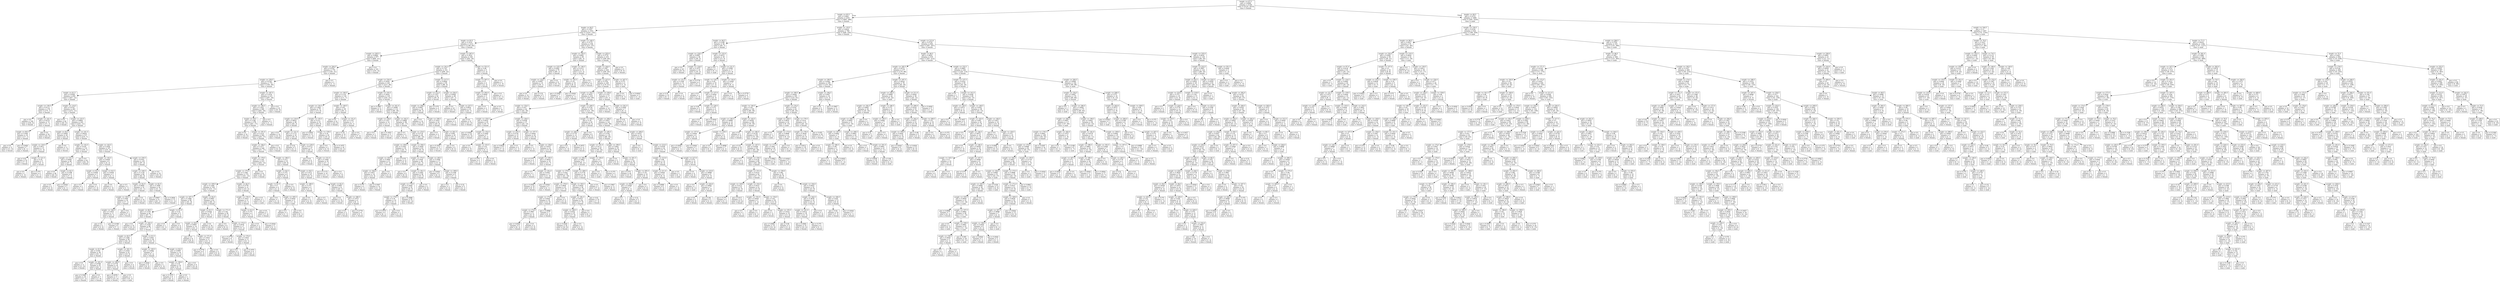 digraph Tree {
node [shape=box] ;
0 [label="height <= 67.5\ngini = 0.4996\nsamples = 4140\nvalue = [2125, 2015]\nclass = female"] ;
1 [label="height <= 65.5\ngini = 0.2841\nsamples = 2251\nvalue = [1865, 386]\nclass = female"] ;
0 -> 1 [labeldistance=2.5, labelangle=45, headlabel="True"] ;
2 [label="height <= 64.5\ngini = 0.1557\nsamples = 1551\nvalue = [1419, 132]\nclass = female"] ;
1 -> 2 ;
3 [label="height <= 63.5\ngini = 0.1014\nsamples = 1213\nvalue = [1148, 65]\nclass = female"] ;
2 -> 3 ;
4 [label="weight <= 205.5\ngini = 0.0682\nsamples = 877\nvalue = [846, 31]\nclass = female"] ;
3 -> 4 ;
5 [label="weight <= 204.5\ngini = 0.0767\nsamples = 776\nvalue = [745, 31]\nclass = female"] ;
4 -> 5 ;
6 [label="weight <= 159.5\ngini = 0.0745\nsamples = 774\nvalue = [744, 30]\nclass = female"] ;
5 -> 6 ;
7 [label="height <= 61.5\ngini = 0.0509\nsamples = 459\nvalue = [447, 12]\nclass = female"] ;
6 -> 7 ;
8 [label="weight <= 139.5\ngini = 0.0113\nsamples = 176\nvalue = [175, 1]\nclass = female"] ;
7 -> 8 ;
9 [label="gini = 0.0\nsamples = 104\nvalue = [104, 0]\nclass = female"] ;
8 -> 9 ;
10 [label="weight <= 141.0\ngini = 0.0274\nsamples = 72\nvalue = [71, 1]\nclass = female"] ;
8 -> 10 ;
11 [label="height <= 60.5\ngini = 0.1049\nsamples = 18\nvalue = [17, 1]\nclass = female"] ;
10 -> 11 ;
12 [label="gini = 0.0\nsamples = 11\nvalue = [11, 0]\nclass = female"] ;
11 -> 12 ;
13 [label="gini = 0.2449\nsamples = 7\nvalue = [6, 1]\nclass = female"] ;
11 -> 13 ;
14 [label="gini = 0.0\nsamples = 54\nvalue = [54, 0]\nclass = female"] ;
10 -> 14 ;
15 [label="weight <= 119.5\ngini = 0.0747\nsamples = 283\nvalue = [272, 11]\nclass = female"] ;
7 -> 15 ;
16 [label="gini = 0.0\nsamples = 40\nvalue = [40, 0]\nclass = female"] ;
15 -> 16 ;
17 [label="weight <= 123.5\ngini = 0.0864\nsamples = 243\nvalue = [232, 11]\nclass = female"] ;
15 -> 17 ;
18 [label="height <= 62.5\ngini = 0.2604\nsamples = 26\nvalue = [22, 4]\nclass = female"] ;
17 -> 18 ;
19 [label="weight <= 120.5\ngini = 0.3911\nsamples = 15\nvalue = [11, 4]\nclass = female"] ;
18 -> 19 ;
20 [label="gini = 0.42\nsamples = 10\nvalue = [7, 3]\nclass = female"] ;
19 -> 20 ;
21 [label="weight <= 121.5\ngini = 0.32\nsamples = 5\nvalue = [4, 1]\nclass = female"] ;
19 -> 21 ;
22 [label="gini = 0.0\nsamples = 1\nvalue = [1, 0]\nclass = female"] ;
21 -> 22 ;
23 [label="gini = 0.375\nsamples = 4\nvalue = [3, 1]\nclass = female"] ;
21 -> 23 ;
24 [label="gini = 0.0\nsamples = 11\nvalue = [11, 0]\nclass = female"] ;
18 -> 24 ;
25 [label="weight <= 141.5\ngini = 0.0624\nsamples = 217\nvalue = [210, 7]\nclass = female"] ;
17 -> 25 ;
26 [label="weight <= 132.5\ngini = 0.018\nsamples = 110\nvalue = [109, 1]\nclass = female"] ;
25 -> 26 ;
27 [label="weight <= 131.0\ngini = 0.0408\nsamples = 48\nvalue = [47, 1]\nclass = female"] ;
26 -> 27 ;
28 [label="gini = 0.0\nsamples = 40\nvalue = [40, 0]\nclass = female"] ;
27 -> 28 ;
29 [label="height <= 62.5\ngini = 0.2188\nsamples = 8\nvalue = [7, 1]\nclass = female"] ;
27 -> 29 ;
30 [label="gini = 0.0\nsamples = 5\nvalue = [5, 0]\nclass = female"] ;
29 -> 30 ;
31 [label="gini = 0.4444\nsamples = 3\nvalue = [2, 1]\nclass = female"] ;
29 -> 31 ;
32 [label="gini = 0.0\nsamples = 62\nvalue = [62, 0]\nclass = female"] ;
26 -> 32 ;
33 [label="weight <= 143.5\ngini = 0.1059\nsamples = 107\nvalue = [101, 6]\nclass = female"] ;
25 -> 33 ;
34 [label="weight <= 142.5\ngini = 0.4444\nsamples = 6\nvalue = [4, 2]\nclass = female"] ;
33 -> 34 ;
35 [label="height <= 62.5\ngini = 0.4444\nsamples = 3\nvalue = [2, 1]\nclass = female"] ;
34 -> 35 ;
36 [label="gini = 0.5\nsamples = 2\nvalue = [1, 1]\nclass = female"] ;
35 -> 36 ;
37 [label="gini = 0.0\nsamples = 1\nvalue = [1, 0]\nclass = female"] ;
35 -> 37 ;
38 [label="height <= 62.5\ngini = 0.4444\nsamples = 3\nvalue = [2, 1]\nclass = female"] ;
34 -> 38 ;
39 [label="gini = 0.0\nsamples = 1\nvalue = [1, 0]\nclass = female"] ;
38 -> 39 ;
40 [label="gini = 0.5\nsamples = 2\nvalue = [1, 1]\nclass = female"] ;
38 -> 40 ;
41 [label="weight <= 150.5\ngini = 0.0761\nsamples = 101\nvalue = [97, 4]\nclass = female"] ;
33 -> 41 ;
42 [label="weight <= 149.5\ngini = 0.1139\nsamples = 66\nvalue = [62, 4]\nclass = female"] ;
41 -> 42 ;
43 [label="height <= 62.5\ngini = 0.0605\nsamples = 32\nvalue = [31, 1]\nclass = female"] ;
42 -> 43 ;
44 [label="weight <= 145.5\ngini = 0.1049\nsamples = 18\nvalue = [17, 1]\nclass = female"] ;
43 -> 44 ;
45 [label="weight <= 144.5\ngini = 0.1653\nsamples = 11\nvalue = [10, 1]\nclass = female"] ;
44 -> 45 ;
46 [label="gini = 0.0\nsamples = 3\nvalue = [3, 0]\nclass = female"] ;
45 -> 46 ;
47 [label="gini = 0.2188\nsamples = 8\nvalue = [7, 1]\nclass = female"] ;
45 -> 47 ;
48 [label="gini = 0.0\nsamples = 7\nvalue = [7, 0]\nclass = female"] ;
44 -> 48 ;
49 [label="gini = 0.0\nsamples = 14\nvalue = [14, 0]\nclass = female"] ;
43 -> 49 ;
50 [label="height <= 62.5\ngini = 0.1609\nsamples = 34\nvalue = [31, 3]\nclass = female"] ;
42 -> 50 ;
51 [label="gini = 0.0907\nsamples = 21\nvalue = [20, 1]\nclass = female"] ;
50 -> 51 ;
52 [label="gini = 0.2604\nsamples = 13\nvalue = [11, 2]\nclass = female"] ;
50 -> 52 ;
53 [label="gini = 0.0\nsamples = 35\nvalue = [35, 0]\nclass = female"] ;
41 -> 53 ;
54 [label="weight <= 197.5\ngini = 0.1078\nsamples = 315\nvalue = [297, 18]\nclass = female"] ;
6 -> 54 ;
55 [label="weight <= 196.5\ngini = 0.1203\nsamples = 280\nvalue = [262, 18]\nclass = female"] ;
54 -> 55 ;
56 [label="height <= 59.5\ngini = 0.1148\nsamples = 278\nvalue = [261, 17]\nclass = female"] ;
55 -> 56 ;
57 [label="gini = 0.0\nsamples = 16\nvalue = [16, 0]\nclass = female"] ;
56 -> 57 ;
58 [label="weight <= 191.0\ngini = 0.1214\nsamples = 262\nvalue = [245, 17]\nclass = female"] ;
56 -> 58 ;
59 [label="weight <= 184.5\ngini = 0.1277\nsamples = 248\nvalue = [231, 17]\nclass = female"] ;
58 -> 59 ;
60 [label="weight <= 178.5\ngini = 0.1136\nsamples = 215\nvalue = [202, 13]\nclass = female"] ;
59 -> 60 ;
61 [label="weight <= 175.5\ngini = 0.1383\nsamples = 174\nvalue = [161, 13]\nclass = female"] ;
60 -> 61 ;
62 [label="weight <= 169.0\ngini = 0.1266\nsamples = 162\nvalue = [151, 11]\nclass = female"] ;
61 -> 62 ;
63 [label="weight <= 167.5\ngini = 0.1486\nsamples = 99\nvalue = [91, 8]\nclass = female"] ;
62 -> 63 ;
64 [label="height <= 60.5\ngini = 0.1378\nsamples = 94\nvalue = [87, 7]\nclass = female"] ;
63 -> 64 ;
65 [label="gini = 0.0\nsamples = 10\nvalue = [10, 0]\nclass = female"] ;
64 -> 65 ;
66 [label="weight <= 164.5\ngini = 0.1528\nsamples = 84\nvalue = [77, 7]\nclass = female"] ;
64 -> 66 ;
67 [label="height <= 62.5\ngini = 0.1284\nsamples = 58\nvalue = [54, 4]\nclass = female"] ;
66 -> 67 ;
68 [label="height <= 61.5\ngini = 0.054\nsamples = 36\nvalue = [35, 1]\nclass = female"] ;
67 -> 68 ;
69 [label="gini = 0.0\nsamples = 11\nvalue = [11, 0]\nclass = female"] ;
68 -> 69 ;
70 [label="weight <= 161.0\ngini = 0.0768\nsamples = 25\nvalue = [24, 1]\nclass = female"] ;
68 -> 70 ;
71 [label="gini = 0.1049\nsamples = 18\nvalue = [17, 1]\nclass = female"] ;
70 -> 71 ;
72 [label="gini = 0.0\nsamples = 7\nvalue = [7, 0]\nclass = female"] ;
70 -> 72 ;
73 [label="weight <= 161.5\ngini = 0.2355\nsamples = 22\nvalue = [19, 3]\nclass = female"] ;
67 -> 73 ;
74 [label="weight <= 160.5\ngini = 0.2778\nsamples = 18\nvalue = [15, 3]\nclass = female"] ;
73 -> 74 ;
75 [label="gini = 0.2076\nsamples = 17\nvalue = [15, 2]\nclass = female"] ;
74 -> 75 ;
76 [label="gini = 0.0\nsamples = 1\nvalue = [0, 1]\nclass = male"] ;
74 -> 76 ;
77 [label="gini = 0.0\nsamples = 4\nvalue = [4, 0]\nclass = female"] ;
73 -> 77 ;
78 [label="height <= 61.5\ngini = 0.2041\nsamples = 26\nvalue = [23, 3]\nclass = female"] ;
66 -> 78 ;
79 [label="weight <= 165.5\ngini = 0.4082\nsamples = 7\nvalue = [5, 2]\nclass = female"] ;
78 -> 79 ;
80 [label="gini = 0.4444\nsamples = 6\nvalue = [4, 2]\nclass = female"] ;
79 -> 80 ;
81 [label="gini = 0.0\nsamples = 1\nvalue = [1, 0]\nclass = female"] ;
79 -> 81 ;
82 [label="height <= 62.5\ngini = 0.0997\nsamples = 19\nvalue = [18, 1]\nclass = female"] ;
78 -> 82 ;
83 [label="weight <= 166.0\ngini = 0.18\nsamples = 10\nvalue = [9, 1]\nclass = female"] ;
82 -> 83 ;
84 [label="gini = 0.1975\nsamples = 9\nvalue = [8, 1]\nclass = female"] ;
83 -> 84 ;
85 [label="gini = 0.0\nsamples = 1\nvalue = [1, 0]\nclass = female"] ;
83 -> 85 ;
86 [label="gini = 0.0\nsamples = 9\nvalue = [9, 0]\nclass = female"] ;
82 -> 86 ;
87 [label="height <= 61.0\ngini = 0.32\nsamples = 5\nvalue = [4, 1]\nclass = female"] ;
63 -> 87 ;
88 [label="gini = 0.0\nsamples = 1\nvalue = [0, 1]\nclass = male"] ;
87 -> 88 ;
89 [label="gini = 0.0\nsamples = 4\nvalue = [4, 0]\nclass = female"] ;
87 -> 89 ;
90 [label="height <= 62.5\ngini = 0.0907\nsamples = 63\nvalue = [60, 3]\nclass = female"] ;
62 -> 90 ;
91 [label="height <= 61.5\ngini = 0.0526\nsamples = 37\nvalue = [36, 1]\nclass = female"] ;
90 -> 91 ;
92 [label="height <= 60.5\ngini = 0.0997\nsamples = 19\nvalue = [18, 1]\nclass = female"] ;
91 -> 92 ;
93 [label="gini = 0.0\nsamples = 8\nvalue = [8, 0]\nclass = female"] ;
92 -> 93 ;
94 [label="weight <= 171.0\ngini = 0.1653\nsamples = 11\nvalue = [10, 1]\nclass = female"] ;
92 -> 94 ;
95 [label="gini = 0.2778\nsamples = 6\nvalue = [5, 1]\nclass = female"] ;
94 -> 95 ;
96 [label="gini = 0.0\nsamples = 5\nvalue = [5, 0]\nclass = female"] ;
94 -> 96 ;
97 [label="gini = 0.0\nsamples = 18\nvalue = [18, 0]\nclass = female"] ;
91 -> 97 ;
98 [label="weight <= 171.0\ngini = 0.142\nsamples = 26\nvalue = [24, 2]\nclass = female"] ;
90 -> 98 ;
99 [label="gini = 0.0\nsamples = 9\nvalue = [9, 0]\nclass = female"] ;
98 -> 99 ;
100 [label="weight <= 172.5\ngini = 0.2076\nsamples = 17\nvalue = [15, 2]\nclass = female"] ;
98 -> 100 ;
101 [label="gini = 0.2778\nsamples = 6\nvalue = [5, 1]\nclass = female"] ;
100 -> 101 ;
102 [label="weight <= 174.5\ngini = 0.1653\nsamples = 11\nvalue = [10, 1]\nclass = female"] ;
100 -> 102 ;
103 [label="gini = 0.0\nsamples = 2\nvalue = [2, 0]\nclass = female"] ;
102 -> 103 ;
104 [label="gini = 0.1975\nsamples = 9\nvalue = [8, 1]\nclass = female"] ;
102 -> 104 ;
105 [label="height <= 62.5\ngini = 0.2778\nsamples = 12\nvalue = [10, 2]\nclass = female"] ;
61 -> 105 ;
106 [label="weight <= 176.5\ngini = 0.1653\nsamples = 11\nvalue = [10, 1]\nclass = female"] ;
105 -> 106 ;
107 [label="height <= 61.0\ngini = 0.375\nsamples = 4\nvalue = [3, 1]\nclass = female"] ;
106 -> 107 ;
108 [label="gini = 0.0\nsamples = 1\nvalue = [1, 0]\nclass = female"] ;
107 -> 108 ;
109 [label="gini = 0.4444\nsamples = 3\nvalue = [2, 1]\nclass = female"] ;
107 -> 109 ;
110 [label="gini = 0.0\nsamples = 7\nvalue = [7, 0]\nclass = female"] ;
106 -> 110 ;
111 [label="gini = 0.0\nsamples = 1\nvalue = [0, 1]\nclass = male"] ;
105 -> 111 ;
112 [label="gini = 0.0\nsamples = 41\nvalue = [41, 0]\nclass = female"] ;
60 -> 112 ;
113 [label="weight <= 186.5\ngini = 0.213\nsamples = 33\nvalue = [29, 4]\nclass = female"] ;
59 -> 113 ;
114 [label="height <= 62.5\ngini = 0.375\nsamples = 8\nvalue = [6, 2]\nclass = female"] ;
113 -> 114 ;
115 [label="height <= 61.5\ngini = 0.5\nsamples = 4\nvalue = [2, 2]\nclass = female"] ;
114 -> 115 ;
116 [label="gini = 0.0\nsamples = 1\nvalue = [1, 0]\nclass = female"] ;
115 -> 116 ;
117 [label="weight <= 185.5\ngini = 0.4444\nsamples = 3\nvalue = [1, 2]\nclass = male"] ;
115 -> 117 ;
118 [label="gini = 0.5\nsamples = 2\nvalue = [1, 1]\nclass = female"] ;
117 -> 118 ;
119 [label="gini = 0.0\nsamples = 1\nvalue = [0, 1]\nclass = male"] ;
117 -> 119 ;
120 [label="gini = 0.0\nsamples = 4\nvalue = [4, 0]\nclass = female"] ;
114 -> 120 ;
121 [label="height <= 60.5\ngini = 0.1472\nsamples = 25\nvalue = [23, 2]\nclass = female"] ;
113 -> 121 ;
122 [label="weight <= 189.5\ngini = 0.375\nsamples = 4\nvalue = [3, 1]\nclass = female"] ;
121 -> 122 ;
123 [label="gini = 0.0\nsamples = 2\nvalue = [2, 0]\nclass = female"] ;
122 -> 123 ;
124 [label="gini = 0.5\nsamples = 2\nvalue = [1, 1]\nclass = female"] ;
122 -> 124 ;
125 [label="height <= 62.5\ngini = 0.0907\nsamples = 21\nvalue = [20, 1]\nclass = female"] ;
121 -> 125 ;
126 [label="gini = 0.0\nsamples = 12\nvalue = [12, 0]\nclass = female"] ;
125 -> 126 ;
127 [label="weight <= 189.5\ngini = 0.1975\nsamples = 9\nvalue = [8, 1]\nclass = female"] ;
125 -> 127 ;
128 [label="gini = 0.0\nsamples = 3\nvalue = [3, 0]\nclass = female"] ;
127 -> 128 ;
129 [label="gini = 0.2778\nsamples = 6\nvalue = [5, 1]\nclass = female"] ;
127 -> 129 ;
130 [label="gini = 0.0\nsamples = 14\nvalue = [14, 0]\nclass = female"] ;
58 -> 130 ;
131 [label="gini = 0.5\nsamples = 2\nvalue = [1, 1]\nclass = female"] ;
55 -> 131 ;
132 [label="gini = 0.0\nsamples = 35\nvalue = [35, 0]\nclass = female"] ;
54 -> 132 ;
133 [label="gini = 0.5\nsamples = 2\nvalue = [1, 1]\nclass = female"] ;
5 -> 133 ;
134 [label="gini = 0.0\nsamples = 101\nvalue = [101, 0]\nclass = female"] ;
4 -> 134 ;
135 [label="weight <= 287.0\ngini = 0.1819\nsamples = 336\nvalue = [302, 34]\nclass = female"] ;
3 -> 135 ;
136 [label="weight <= 191.0\ngini = 0.1747\nsamples = 331\nvalue = [299, 32]\nclass = female"] ;
135 -> 136 ;
137 [label="weight <= 154.0\ngini = 0.2054\nsamples = 241\nvalue = [213, 28]\nclass = female"] ;
136 -> 137 ;
138 [label="weight <= 140.5\ngini = 0.1116\nsamples = 118\nvalue = [111, 7]\nclass = female"] ;
137 -> 138 ;
139 [label="weight <= 134.5\ngini = 0.1404\nsamples = 79\nvalue = [73, 6]\nclass = female"] ;
138 -> 139 ;
140 [label="weight <= 119.0\ngini = 0.0832\nsamples = 46\nvalue = [44, 2]\nclass = female"] ;
139 -> 140 ;
141 [label="gini = 0.0\nsamples = 14\nvalue = [14, 0]\nclass = female"] ;
140 -> 141 ;
142 [label="weight <= 121.0\ngini = 0.1172\nsamples = 32\nvalue = [30, 2]\nclass = female"] ;
140 -> 142 ;
143 [label="gini = 0.32\nsamples = 5\nvalue = [4, 1]\nclass = female"] ;
142 -> 143 ;
144 [label="weight <= 129.0\ngini = 0.0713\nsamples = 27\nvalue = [26, 1]\nclass = female"] ;
142 -> 144 ;
145 [label="gini = 0.0\nsamples = 9\nvalue = [9, 0]\nclass = female"] ;
144 -> 145 ;
146 [label="weight <= 131.0\ngini = 0.1049\nsamples = 18\nvalue = [17, 1]\nclass = female"] ;
144 -> 146 ;
147 [label="gini = 0.1172\nsamples = 16\nvalue = [15, 1]\nclass = female"] ;
146 -> 147 ;
148 [label="gini = 0.0\nsamples = 2\nvalue = [2, 0]\nclass = female"] ;
146 -> 148 ;
149 [label="weight <= 135.5\ngini = 0.213\nsamples = 33\nvalue = [29, 4]\nclass = female"] ;
139 -> 149 ;
150 [label="gini = 0.2604\nsamples = 13\nvalue = [11, 2]\nclass = female"] ;
149 -> 150 ;
151 [label="weight <= 139.0\ngini = 0.18\nsamples = 20\nvalue = [18, 2]\nclass = female"] ;
149 -> 151 ;
152 [label="gini = 0.0\nsamples = 2\nvalue = [2, 0]\nclass = female"] ;
151 -> 152 ;
153 [label="gini = 0.1975\nsamples = 18\nvalue = [16, 2]\nclass = female"] ;
151 -> 153 ;
154 [label="weight <= 149.5\ngini = 0.05\nsamples = 39\nvalue = [38, 1]\nclass = female"] ;
138 -> 154 ;
155 [label="gini = 0.0\nsamples = 22\nvalue = [22, 0]\nclass = female"] ;
154 -> 155 ;
156 [label="weight <= 151.0\ngini = 0.1107\nsamples = 17\nvalue = [16, 1]\nclass = female"] ;
154 -> 156 ;
157 [label="gini = 0.18\nsamples = 10\nvalue = [9, 1]\nclass = female"] ;
156 -> 157 ;
158 [label="gini = 0.0\nsamples = 7\nvalue = [7, 0]\nclass = female"] ;
156 -> 158 ;
159 [label="weight <= 155.5\ngini = 0.2832\nsamples = 123\nvalue = [102, 21]\nclass = female"] ;
137 -> 159 ;
160 [label="gini = 0.3967\nsamples = 11\nvalue = [8, 3]\nclass = female"] ;
159 -> 160 ;
161 [label="weight <= 161.0\ngini = 0.2698\nsamples = 112\nvalue = [94, 18]\nclass = female"] ;
159 -> 161 ;
162 [label="weight <= 159.0\ngini = 0.1327\nsamples = 14\nvalue = [13, 1]\nclass = female"] ;
161 -> 162 ;
163 [label="gini = 0.0\nsamples = 3\nvalue = [3, 0]\nclass = female"] ;
162 -> 163 ;
164 [label="gini = 0.1653\nsamples = 11\nvalue = [10, 1]\nclass = female"] ;
162 -> 164 ;
165 [label="weight <= 162.5\ngini = 0.2868\nsamples = 98\nvalue = [81, 17]\nclass = female"] ;
161 -> 165 ;
166 [label="gini = 0.5\nsamples = 2\nvalue = [1, 1]\nclass = female"] ;
165 -> 166 ;
167 [label="weight <= 170.5\ngini = 0.2778\nsamples = 96\nvalue = [80, 16]\nclass = female"] ;
165 -> 167 ;
168 [label="weight <= 169.5\ngini = 0.3343\nsamples = 33\nvalue = [26, 7]\nclass = female"] ;
167 -> 168 ;
169 [label="weight <= 165.5\ngini = 0.3084\nsamples = 21\nvalue = [17, 4]\nclass = female"] ;
168 -> 169 ;
170 [label="weight <= 164.0\ngini = 0.3457\nsamples = 18\nvalue = [14, 4]\nclass = female"] ;
169 -> 170 ;
171 [label="gini = 0.375\nsamples = 4\nvalue = [3, 1]\nclass = female"] ;
170 -> 171 ;
172 [label="gini = 0.3367\nsamples = 14\nvalue = [11, 3]\nclass = female"] ;
170 -> 172 ;
173 [label="gini = 0.0\nsamples = 3\nvalue = [3, 0]\nclass = female"] ;
169 -> 173 ;
174 [label="gini = 0.375\nsamples = 12\nvalue = [9, 3]\nclass = female"] ;
168 -> 174 ;
175 [label="weight <= 184.5\ngini = 0.2449\nsamples = 63\nvalue = [54, 9]\nclass = female"] ;
167 -> 175 ;
176 [label="weight <= 174.5\ngini = 0.1938\nsamples = 46\nvalue = [41, 5]\nclass = female"] ;
175 -> 176 ;
177 [label="gini = 0.0\nsamples = 8\nvalue = [8, 0]\nclass = female"] ;
176 -> 177 ;
178 [label="weight <= 181.5\ngini = 0.2285\nsamples = 38\nvalue = [33, 5]\nclass = female"] ;
176 -> 178 ;
179 [label="weight <= 179.0\ngini = 0.2449\nsamples = 35\nvalue = [30, 5]\nclass = female"] ;
178 -> 179 ;
180 [label="weight <= 176.5\ngini = 0.18\nsamples = 10\nvalue = [9, 1]\nclass = female"] ;
179 -> 180 ;
181 [label="gini = 0.1975\nsamples = 9\nvalue = [8, 1]\nclass = female"] ;
180 -> 181 ;
182 [label="gini = 0.0\nsamples = 1\nvalue = [1, 0]\nclass = female"] ;
180 -> 182 ;
183 [label="gini = 0.2688\nsamples = 25\nvalue = [21, 4]\nclass = female"] ;
179 -> 183 ;
184 [label="gini = 0.0\nsamples = 3\nvalue = [3, 0]\nclass = female"] ;
178 -> 184 ;
185 [label="weight <= 185.5\ngini = 0.3599\nsamples = 17\nvalue = [13, 4]\nclass = female"] ;
175 -> 185 ;
186 [label="gini = 0.4444\nsamples = 9\nvalue = [6, 3]\nclass = female"] ;
185 -> 186 ;
187 [label="weight <= 189.0\ngini = 0.2188\nsamples = 8\nvalue = [7, 1]\nclass = female"] ;
185 -> 187 ;
188 [label="gini = 0.0\nsamples = 3\nvalue = [3, 0]\nclass = female"] ;
187 -> 188 ;
189 [label="gini = 0.32\nsamples = 5\nvalue = [4, 1]\nclass = female"] ;
187 -> 189 ;
190 [label="weight <= 217.5\ngini = 0.0849\nsamples = 90\nvalue = [86, 4]\nclass = female"] ;
136 -> 190 ;
191 [label="weight <= 212.5\ngini = 0.1327\nsamples = 42\nvalue = [39, 3]\nclass = female"] ;
190 -> 191 ;
192 [label="weight <= 198.5\ngini = 0.0997\nsamples = 38\nvalue = [36, 2]\nclass = female"] ;
191 -> 192 ;
193 [label="gini = 0.0\nsamples = 16\nvalue = [16, 0]\nclass = female"] ;
192 -> 193 ;
194 [label="weight <= 199.5\ngini = 0.1653\nsamples = 22\nvalue = [20, 2]\nclass = female"] ;
192 -> 194 ;
195 [label="gini = 0.5\nsamples = 2\nvalue = [1, 1]\nclass = female"] ;
194 -> 195 ;
196 [label="weight <= 201.5\ngini = 0.095\nsamples = 20\nvalue = [19, 1]\nclass = female"] ;
194 -> 196 ;
197 [label="gini = 0.1653\nsamples = 11\nvalue = [10, 1]\nclass = female"] ;
196 -> 197 ;
198 [label="gini = 0.0\nsamples = 9\nvalue = [9, 0]\nclass = female"] ;
196 -> 198 ;
199 [label="gini = 0.375\nsamples = 4\nvalue = [3, 1]\nclass = female"] ;
191 -> 199 ;
200 [label="weight <= 234.5\ngini = 0.0408\nsamples = 48\nvalue = [47, 1]\nclass = female"] ;
190 -> 200 ;
201 [label="gini = 0.0\nsamples = 25\nvalue = [25, 0]\nclass = female"] ;
200 -> 201 ;
202 [label="weight <= 237.5\ngini = 0.0832\nsamples = 23\nvalue = [22, 1]\nclass = female"] ;
200 -> 202 ;
203 [label="gini = 0.5\nsamples = 2\nvalue = [1, 1]\nclass = female"] ;
202 -> 203 ;
204 [label="gini = 0.0\nsamples = 21\nvalue = [21, 0]\nclass = female"] ;
202 -> 204 ;
205 [label="weight <= 331.0\ngini = 0.48\nsamples = 5\nvalue = [3, 2]\nclass = female"] ;
135 -> 205 ;
206 [label="weight <= 297.5\ngini = 0.5\nsamples = 4\nvalue = [2, 2]\nclass = female"] ;
205 -> 206 ;
207 [label="weight <= 292.0\ngini = 0.4444\nsamples = 3\nvalue = [2, 1]\nclass = female"] ;
206 -> 207 ;
208 [label="gini = 0.5\nsamples = 2\nvalue = [1, 1]\nclass = female"] ;
207 -> 208 ;
209 [label="gini = 0.0\nsamples = 1\nvalue = [1, 0]\nclass = female"] ;
207 -> 209 ;
210 [label="gini = 0.0\nsamples = 1\nvalue = [0, 1]\nclass = male"] ;
206 -> 210 ;
211 [label="gini = 0.0\nsamples = 1\nvalue = [1, 0]\nclass = female"] ;
205 -> 211 ;
212 [label="weight <= 149.5\ngini = 0.3179\nsamples = 338\nvalue = [271, 67]\nclass = female"] ;
2 -> 212 ;
213 [label="weight <= 144.5\ngini = 0.0681\nsamples = 85\nvalue = [82, 3]\nclass = female"] ;
212 -> 213 ;
214 [label="weight <= 125.5\ngini = 0.0282\nsamples = 70\nvalue = [69, 1]\nclass = female"] ;
213 -> 214 ;
215 [label="weight <= 124.0\ngini = 0.0997\nsamples = 19\nvalue = [18, 1]\nclass = female"] ;
214 -> 215 ;
216 [label="gini = 0.0\nsamples = 14\nvalue = [14, 0]\nclass = female"] ;
215 -> 216 ;
217 [label="gini = 0.32\nsamples = 5\nvalue = [4, 1]\nclass = female"] ;
215 -> 217 ;
218 [label="gini = 0.0\nsamples = 51\nvalue = [51, 0]\nclass = female"] ;
214 -> 218 ;
219 [label="weight <= 146.5\ngini = 0.2311\nsamples = 15\nvalue = [13, 2]\nclass = female"] ;
213 -> 219 ;
220 [label="weight <= 145.5\ngini = 0.32\nsamples = 10\nvalue = [8, 2]\nclass = female"] ;
219 -> 220 ;
221 [label="gini = 0.2449\nsamples = 7\nvalue = [6, 1]\nclass = female"] ;
220 -> 221 ;
222 [label="gini = 0.4444\nsamples = 3\nvalue = [2, 1]\nclass = female"] ;
220 -> 222 ;
223 [label="gini = 0.0\nsamples = 5\nvalue = [5, 0]\nclass = female"] ;
219 -> 223 ;
224 [label="weight <= 255.0\ngini = 0.3779\nsamples = 253\nvalue = [189, 64]\nclass = female"] ;
212 -> 224 ;
225 [label="weight <= 244.0\ngini = 0.387\nsamples = 244\nvalue = [180, 64]\nclass = female"] ;
224 -> 225 ;
226 [label="weight <= 227.0\ngini = 0.3791\nsamples = 240\nvalue = [179, 61]\nclass = female"] ;
225 -> 226 ;
227 [label="weight <= 162.5\ngini = 0.3933\nsamples = 223\nvalue = [163, 60]\nclass = female"] ;
226 -> 227 ;
228 [label="weight <= 154.5\ngini = 0.437\nsamples = 62\nvalue = [42, 20]\nclass = female"] ;
227 -> 228 ;
229 [label="weight <= 150.5\ngini = 0.4032\nsamples = 25\nvalue = [18, 7]\nclass = female"] ;
228 -> 229 ;
230 [label="gini = 0.4444\nsamples = 18\nvalue = [12, 6]\nclass = female"] ;
229 -> 230 ;
231 [label="weight <= 152.5\ngini = 0.2449\nsamples = 7\nvalue = [6, 1]\nclass = female"] ;
229 -> 231 ;
232 [label="gini = 0.0\nsamples = 2\nvalue = [2, 0]\nclass = female"] ;
231 -> 232 ;
233 [label="weight <= 153.5\ngini = 0.32\nsamples = 5\nvalue = [4, 1]\nclass = female"] ;
231 -> 233 ;
234 [label="gini = 0.375\nsamples = 4\nvalue = [3, 1]\nclass = female"] ;
233 -> 234 ;
235 [label="gini = 0.0\nsamples = 1\nvalue = [1, 0]\nclass = female"] ;
233 -> 235 ;
236 [label="weight <= 156.5\ngini = 0.4558\nsamples = 37\nvalue = [24, 13]\nclass = female"] ;
228 -> 236 ;
237 [label="weight <= 155.5\ngini = 0.4734\nsamples = 13\nvalue = [8, 5]\nclass = female"] ;
236 -> 237 ;
238 [label="gini = 0.4628\nsamples = 11\nvalue = [7, 4]\nclass = female"] ;
237 -> 238 ;
239 [label="gini = 0.5\nsamples = 2\nvalue = [1, 1]\nclass = female"] ;
237 -> 239 ;
240 [label="weight <= 157.5\ngini = 0.4444\nsamples = 24\nvalue = [16, 8]\nclass = female"] ;
236 -> 240 ;
241 [label="gini = 0.0\nsamples = 1\nvalue = [1, 0]\nclass = female"] ;
240 -> 241 ;
242 [label="weight <= 158.5\ngini = 0.4537\nsamples = 23\nvalue = [15, 8]\nclass = female"] ;
240 -> 242 ;
243 [label="gini = 0.375\nsamples = 4\nvalue = [3, 1]\nclass = female"] ;
242 -> 243 ;
244 [label="weight <= 159.5\ngini = 0.4654\nsamples = 19\nvalue = [12, 7]\nclass = female"] ;
242 -> 244 ;
245 [label="gini = 0.5\nsamples = 2\nvalue = [1, 1]\nclass = female"] ;
244 -> 245 ;
246 [label="weight <= 161.0\ngini = 0.4567\nsamples = 17\nvalue = [11, 6]\nclass = female"] ;
244 -> 246 ;
247 [label="gini = 0.4592\nsamples = 14\nvalue = [9, 5]\nclass = female"] ;
246 -> 247 ;
248 [label="gini = 0.4444\nsamples = 3\nvalue = [2, 1]\nclass = female"] ;
246 -> 248 ;
249 [label="weight <= 169.5\ngini = 0.3734\nsamples = 161\nvalue = [121, 40]\nclass = female"] ;
227 -> 249 ;
250 [label="weight <= 165.5\ngini = 0.18\nsamples = 20\nvalue = [18, 2]\nclass = female"] ;
249 -> 250 ;
251 [label="weight <= 164.0\ngini = 0.2778\nsamples = 12\nvalue = [10, 2]\nclass = female"] ;
250 -> 251 ;
252 [label="gini = 0.0\nsamples = 1\nvalue = [1, 0]\nclass = female"] ;
251 -> 252 ;
253 [label="gini = 0.2975\nsamples = 11\nvalue = [9, 2]\nclass = female"] ;
251 -> 253 ;
254 [label="gini = 0.0\nsamples = 8\nvalue = [8, 0]\nclass = female"] ;
250 -> 254 ;
255 [label="weight <= 208.5\ngini = 0.3937\nsamples = 141\nvalue = [103, 38]\nclass = female"] ;
249 -> 255 ;
256 [label="weight <= 195.5\ngini = 0.3792\nsamples = 118\nvalue = [88, 30]\nclass = female"] ;
255 -> 256 ;
257 [label="weight <= 191.0\ngini = 0.4111\nsamples = 83\nvalue = [59, 24]\nclass = female"] ;
256 -> 257 ;
258 [label="weight <= 185.5\ngini = 0.3967\nsamples = 77\nvalue = [56, 21]\nclass = female"] ;
257 -> 258 ;
259 [label="weight <= 179.5\ngini = 0.424\nsamples = 59\nvalue = [41, 18]\nclass = female"] ;
258 -> 259 ;
260 [label="weight <= 176.0\ngini = 0.3856\nsamples = 23\nvalue = [17, 6]\nclass = female"] ;
259 -> 260 ;
261 [label="weight <= 174.5\ngini = 0.4444\nsamples = 18\nvalue = [12, 6]\nclass = female"] ;
260 -> 261 ;
262 [label="weight <= 172.0\ngini = 0.3967\nsamples = 11\nvalue = [8, 3]\nclass = female"] ;
261 -> 262 ;
263 [label="gini = 0.4444\nsamples = 9\nvalue = [6, 3]\nclass = female"] ;
262 -> 263 ;
264 [label="gini = 0.0\nsamples = 2\nvalue = [2, 0]\nclass = female"] ;
262 -> 264 ;
265 [label="gini = 0.4898\nsamples = 7\nvalue = [4, 3]\nclass = female"] ;
261 -> 265 ;
266 [label="gini = 0.0\nsamples = 5\nvalue = [5, 0]\nclass = female"] ;
260 -> 266 ;
267 [label="weight <= 183.5\ngini = 0.4444\nsamples = 36\nvalue = [24, 12]\nclass = female"] ;
259 -> 267 ;
268 [label="weight <= 181.5\ngini = 0.4527\nsamples = 26\nvalue = [17, 9]\nclass = female"] ;
267 -> 268 ;
269 [label="weight <= 180.5\ngini = 0.4352\nsamples = 25\nvalue = [17, 8]\nclass = female"] ;
268 -> 269 ;
270 [label="gini = 0.4444\nsamples = 24\nvalue = [16, 8]\nclass = female"] ;
269 -> 270 ;
271 [label="gini = 0.0\nsamples = 1\nvalue = [1, 0]\nclass = female"] ;
269 -> 271 ;
272 [label="gini = 0.0\nsamples = 1\nvalue = [0, 1]\nclass = male"] ;
268 -> 272 ;
273 [label="gini = 0.42\nsamples = 10\nvalue = [7, 3]\nclass = female"] ;
267 -> 273 ;
274 [label="weight <= 189.5\ngini = 0.2778\nsamples = 18\nvalue = [15, 3]\nclass = female"] ;
258 -> 274 ;
275 [label="gini = 0.0\nsamples = 7\nvalue = [7, 0]\nclass = female"] ;
274 -> 275 ;
276 [label="gini = 0.3967\nsamples = 11\nvalue = [8, 3]\nclass = female"] ;
274 -> 276 ;
277 [label="weight <= 194.0\ngini = 0.5\nsamples = 6\nvalue = [3, 3]\nclass = female"] ;
257 -> 277 ;
278 [label="gini = 0.0\nsamples = 2\nvalue = [0, 2]\nclass = male"] ;
277 -> 278 ;
279 [label="gini = 0.375\nsamples = 4\nvalue = [3, 1]\nclass = female"] ;
277 -> 279 ;
280 [label="weight <= 199.5\ngini = 0.2841\nsamples = 35\nvalue = [29, 6]\nclass = female"] ;
256 -> 280 ;
281 [label="gini = 0.0\nsamples = 5\nvalue = [5, 0]\nclass = female"] ;
280 -> 281 ;
282 [label="weight <= 201.5\ngini = 0.32\nsamples = 30\nvalue = [24, 6]\nclass = female"] ;
280 -> 282 ;
283 [label="gini = 0.375\nsamples = 20\nvalue = [15, 5]\nclass = female"] ;
282 -> 283 ;
284 [label="weight <= 205.5\ngini = 0.18\nsamples = 10\nvalue = [9, 1]\nclass = female"] ;
282 -> 284 ;
285 [label="weight <= 204.5\ngini = 0.2449\nsamples = 7\nvalue = [6, 1]\nclass = female"] ;
284 -> 285 ;
286 [label="gini = 0.0\nsamples = 2\nvalue = [2, 0]\nclass = female"] ;
285 -> 286 ;
287 [label="gini = 0.32\nsamples = 5\nvalue = [4, 1]\nclass = female"] ;
285 -> 287 ;
288 [label="gini = 0.0\nsamples = 3\nvalue = [3, 0]\nclass = female"] ;
284 -> 288 ;
289 [label="weight <= 209.5\ngini = 0.4537\nsamples = 23\nvalue = [15, 8]\nclass = female"] ;
255 -> 289 ;
290 [label="gini = 0.0\nsamples = 1\nvalue = [0, 1]\nclass = male"] ;
289 -> 290 ;
291 [label="weight <= 214.5\ngini = 0.4339\nsamples = 22\nvalue = [15, 7]\nclass = female"] ;
289 -> 291 ;
292 [label="weight <= 213.0\ngini = 0.48\nsamples = 10\nvalue = [6, 4]\nclass = female"] ;
291 -> 292 ;
293 [label="weight <= 211.0\ngini = 0.4444\nsamples = 9\nvalue = [6, 3]\nclass = female"] ;
292 -> 293 ;
294 [label="gini = 0.4688\nsamples = 8\nvalue = [5, 3]\nclass = female"] ;
293 -> 294 ;
295 [label="gini = 0.0\nsamples = 1\nvalue = [1, 0]\nclass = female"] ;
293 -> 295 ;
296 [label="gini = 0.0\nsamples = 1\nvalue = [0, 1]\nclass = male"] ;
292 -> 296 ;
297 [label="weight <= 217.0\ngini = 0.375\nsamples = 12\nvalue = [9, 3]\nclass = female"] ;
291 -> 297 ;
298 [label="gini = 0.0\nsamples = 4\nvalue = [4, 0]\nclass = female"] ;
297 -> 298 ;
299 [label="weight <= 219.0\ngini = 0.4688\nsamples = 8\nvalue = [5, 3]\nclass = female"] ;
297 -> 299 ;
300 [label="gini = 0.0\nsamples = 1\nvalue = [0, 1]\nclass = male"] ;
299 -> 300 ;
301 [label="weight <= 224.0\ngini = 0.4082\nsamples = 7\nvalue = [5, 2]\nclass = female"] ;
299 -> 301 ;
302 [label="gini = 0.0\nsamples = 2\nvalue = [2, 0]\nclass = female"] ;
301 -> 302 ;
303 [label="gini = 0.48\nsamples = 5\nvalue = [3, 2]\nclass = female"] ;
301 -> 303 ;
304 [label="weight <= 239.0\ngini = 0.1107\nsamples = 17\nvalue = [16, 1]\nclass = female"] ;
226 -> 304 ;
305 [label="gini = 0.0\nsamples = 10\nvalue = [10, 0]\nclass = female"] ;
304 -> 305 ;
306 [label="weight <= 241.0\ngini = 0.2449\nsamples = 7\nvalue = [6, 1]\nclass = female"] ;
304 -> 306 ;
307 [label="gini = 0.32\nsamples = 5\nvalue = [4, 1]\nclass = female"] ;
306 -> 307 ;
308 [label="gini = 0.0\nsamples = 2\nvalue = [2, 0]\nclass = female"] ;
306 -> 308 ;
309 [label="weight <= 247.5\ngini = 0.375\nsamples = 4\nvalue = [1, 3]\nclass = male"] ;
225 -> 309 ;
310 [label="gini = 0.0\nsamples = 1\nvalue = [0, 1]\nclass = male"] ;
309 -> 310 ;
311 [label="gini = 0.4444\nsamples = 3\nvalue = [1, 2]\nclass = male"] ;
309 -> 311 ;
312 [label="gini = 0.0\nsamples = 9\nvalue = [9, 0]\nclass = female"] ;
224 -> 312 ;
313 [label="weight <= 135.5\ngini = 0.4624\nsamples = 700\nvalue = [446, 254]\nclass = female"] ;
1 -> 313 ;
314 [label="height <= 66.5\ngini = 0.2188\nsamples = 56\nvalue = [49, 7]\nclass = female"] ;
313 -> 314 ;
315 [label="weight <= 129.5\ngini = 0.0997\nsamples = 38\nvalue = [36, 2]\nclass = female"] ;
314 -> 315 ;
316 [label="gini = 0.0\nsamples = 20\nvalue = [20, 0]\nclass = female"] ;
315 -> 316 ;
317 [label="weight <= 134.0\ngini = 0.1975\nsamples = 18\nvalue = [16, 2]\nclass = female"] ;
315 -> 317 ;
318 [label="weight <= 131.0\ngini = 0.1528\nsamples = 12\nvalue = [11, 1]\nclass = female"] ;
317 -> 318 ;
319 [label="gini = 0.18\nsamples = 10\nvalue = [9, 1]\nclass = female"] ;
318 -> 319 ;
320 [label="gini = 0.0\nsamples = 2\nvalue = [2, 0]\nclass = female"] ;
318 -> 320 ;
321 [label="gini = 0.2778\nsamples = 6\nvalue = [5, 1]\nclass = female"] ;
317 -> 321 ;
322 [label="weight <= 122.0\ngini = 0.4012\nsamples = 18\nvalue = [13, 5]\nclass = female"] ;
314 -> 322 ;
323 [label="gini = 0.0\nsamples = 1\nvalue = [0, 1]\nclass = male"] ;
322 -> 323 ;
324 [label="weight <= 131.5\ngini = 0.3599\nsamples = 17\nvalue = [13, 4]\nclass = female"] ;
322 -> 324 ;
325 [label="weight <= 124.5\ngini = 0.42\nsamples = 10\nvalue = [7, 3]\nclass = female"] ;
324 -> 325 ;
326 [label="gini = 0.0\nsamples = 1\nvalue = [1, 0]\nclass = female"] ;
325 -> 326 ;
327 [label="weight <= 127.0\ngini = 0.4444\nsamples = 9\nvalue = [6, 3]\nclass = female"] ;
325 -> 327 ;
328 [label="gini = 0.48\nsamples = 5\nvalue = [3, 2]\nclass = female"] ;
327 -> 328 ;
329 [label="weight <= 129.5\ngini = 0.375\nsamples = 4\nvalue = [3, 1]\nclass = female"] ;
327 -> 329 ;
330 [label="gini = 0.0\nsamples = 1\nvalue = [1, 0]\nclass = female"] ;
329 -> 330 ;
331 [label="gini = 0.4444\nsamples = 3\nvalue = [2, 1]\nclass = female"] ;
329 -> 331 ;
332 [label="weight <= 134.0\ngini = 0.2449\nsamples = 7\nvalue = [6, 1]\nclass = female"] ;
324 -> 332 ;
333 [label="gini = 0.0\nsamples = 1\nvalue = [1, 0]\nclass = female"] ;
332 -> 333 ;
334 [label="gini = 0.2778\nsamples = 6\nvalue = [5, 1]\nclass = female"] ;
332 -> 334 ;
335 [label="weight <= 213.0\ngini = 0.4729\nsamples = 644\nvalue = [397, 247]\nclass = female"] ;
313 -> 335 ;
336 [label="height <= 66.5\ngini = 0.4832\nsamples = 519\nvalue = [307, 212]\nclass = female"] ;
335 -> 336 ;
337 [label="weight <= 185.5\ngini = 0.4572\nsamples = 277\nvalue = [179, 98]\nclass = female"] ;
336 -> 337 ;
338 [label="weight <= 180.5\ngini = 0.4364\nsamples = 199\nvalue = [135, 64]\nclass = female"] ;
337 -> 338 ;
339 [label="weight <= 168.5\ngini = 0.4444\nsamples = 183\nvalue = [122, 61]\nclass = female"] ;
338 -> 339 ;
340 [label="weight <= 140.5\ngini = 0.42\nsamples = 120\nvalue = [84, 36]\nclass = female"] ;
339 -> 340 ;
341 [label="weight <= 138.5\ngini = 0.4898\nsamples = 14\nvalue = [8, 6]\nclass = female"] ;
340 -> 341 ;
342 [label="weight <= 137.0\ngini = 0.4444\nsamples = 6\nvalue = [4, 2]\nclass = female"] ;
341 -> 342 ;
343 [label="gini = 0.4444\nsamples = 3\nvalue = [2, 1]\nclass = female"] ;
342 -> 343 ;
344 [label="gini = 0.4444\nsamples = 3\nvalue = [2, 1]\nclass = female"] ;
342 -> 344 ;
345 [label="weight <= 139.5\ngini = 0.5\nsamples = 8\nvalue = [4, 4]\nclass = female"] ;
341 -> 345 ;
346 [label="gini = 0.0\nsamples = 1\nvalue = [0, 1]\nclass = male"] ;
345 -> 346 ;
347 [label="gini = 0.4898\nsamples = 7\nvalue = [4, 3]\nclass = female"] ;
345 -> 347 ;
348 [label="weight <= 143.5\ngini = 0.4058\nsamples = 106\nvalue = [76, 30]\nclass = female"] ;
340 -> 348 ;
349 [label="gini = 0.0\nsamples = 3\nvalue = [3, 0]\nclass = female"] ;
348 -> 349 ;
350 [label="weight <= 146.0\ngini = 0.4129\nsamples = 103\nvalue = [73, 30]\nclass = female"] ;
348 -> 350 ;
351 [label="gini = 0.32\nsamples = 10\nvalue = [8, 2]\nclass = female"] ;
350 -> 351 ;
352 [label="weight <= 147.5\ngini = 0.4209\nsamples = 93\nvalue = [65, 28]\nclass = female"] ;
350 -> 352 ;
353 [label="gini = 0.5\nsamples = 4\nvalue = [2, 2]\nclass = female"] ;
352 -> 353 ;
354 [label="weight <= 156.5\ngini = 0.4136\nsamples = 89\nvalue = [63, 26]\nclass = female"] ;
352 -> 354 ;
355 [label="weight <= 151.0\ngini = 0.4314\nsamples = 54\nvalue = [37, 17]\nclass = female"] ;
354 -> 355 ;
356 [label="weight <= 149.0\ngini = 0.4121\nsamples = 31\nvalue = [22, 9]\nclass = female"] ;
355 -> 356 ;
357 [label="gini = 0.375\nsamples = 4\nvalue = [3, 1]\nclass = female"] ;
356 -> 357 ;
358 [label="gini = 0.417\nsamples = 27\nvalue = [19, 8]\nclass = female"] ;
356 -> 358 ;
359 [label="weight <= 153.5\ngini = 0.4537\nsamples = 23\nvalue = [15, 8]\nclass = female"] ;
355 -> 359 ;
360 [label="weight <= 152.5\ngini = 0.4444\nsamples = 3\nvalue = [1, 2]\nclass = male"] ;
359 -> 360 ;
361 [label="gini = 0.5\nsamples = 2\nvalue = [1, 1]\nclass = female"] ;
360 -> 361 ;
362 [label="gini = 0.0\nsamples = 1\nvalue = [0, 1]\nclass = male"] ;
360 -> 362 ;
363 [label="weight <= 154.5\ngini = 0.42\nsamples = 20\nvalue = [14, 6]\nclass = female"] ;
359 -> 363 ;
364 [label="gini = 0.0\nsamples = 1\nvalue = [1, 0]\nclass = female"] ;
363 -> 364 ;
365 [label="weight <= 155.5\ngini = 0.4321\nsamples = 19\nvalue = [13, 6]\nclass = female"] ;
363 -> 365 ;
366 [label="gini = 0.4082\nsamples = 14\nvalue = [10, 4]\nclass = female"] ;
365 -> 366 ;
367 [label="gini = 0.48\nsamples = 5\nvalue = [3, 2]\nclass = female"] ;
365 -> 367 ;
368 [label="weight <= 159.0\ngini = 0.382\nsamples = 35\nvalue = [26, 9]\nclass = female"] ;
354 -> 368 ;
369 [label="gini = 0.0\nsamples = 3\nvalue = [3, 0]\nclass = female"] ;
368 -> 369 ;
370 [label="weight <= 164.0\ngini = 0.4043\nsamples = 32\nvalue = [23, 9]\nclass = female"] ;
368 -> 370 ;
371 [label="weight <= 162.5\ngini = 0.3878\nsamples = 19\nvalue = [14, 5]\nclass = female"] ;
370 -> 371 ;
372 [label="weight <= 161.0\ngini = 0.4012\nsamples = 18\nvalue = [13, 5]\nclass = female"] ;
371 -> 372 ;
373 [label="gini = 0.4082\nsamples = 14\nvalue = [10, 4]\nclass = female"] ;
372 -> 373 ;
374 [label="gini = 0.375\nsamples = 4\nvalue = [3, 1]\nclass = female"] ;
372 -> 374 ;
375 [label="gini = 0.0\nsamples = 1\nvalue = [1, 0]\nclass = female"] ;
371 -> 375 ;
376 [label="weight <= 166.5\ngini = 0.426\nsamples = 13\nvalue = [9, 4]\nclass = female"] ;
370 -> 376 ;
377 [label="gini = 0.42\nsamples = 10\nvalue = [7, 3]\nclass = female"] ;
376 -> 377 ;
378 [label="gini = 0.4444\nsamples = 3\nvalue = [2, 1]\nclass = female"] ;
376 -> 378 ;
379 [label="weight <= 174.5\ngini = 0.4787\nsamples = 63\nvalue = [38, 25]\nclass = female"] ;
339 -> 379 ;
380 [label="weight <= 169.5\ngini = 0.4835\nsamples = 22\nvalue = [9, 13]\nclass = male"] ;
379 -> 380 ;
381 [label="gini = 0.0\nsamples = 1\nvalue = [0, 1]\nclass = male"] ;
380 -> 381 ;
382 [label="weight <= 173.0\ngini = 0.4898\nsamples = 21\nvalue = [9, 12]\nclass = male"] ;
380 -> 382 ;
383 [label="weight <= 171.0\ngini = 0.495\nsamples = 20\nvalue = [9, 11]\nclass = male"] ;
382 -> 383 ;
384 [label="gini = 0.4983\nsamples = 17\nvalue = [8, 9]\nclass = male"] ;
383 -> 384 ;
385 [label="gini = 0.4444\nsamples = 3\nvalue = [1, 2]\nclass = male"] ;
383 -> 385 ;
386 [label="gini = 0.0\nsamples = 1\nvalue = [0, 1]\nclass = male"] ;
382 -> 386 ;
387 [label="weight <= 179.5\ngini = 0.414\nsamples = 41\nvalue = [29, 12]\nclass = female"] ;
379 -> 387 ;
388 [label="weight <= 176.0\ngini = 0.3628\nsamples = 21\nvalue = [16, 5]\nclass = female"] ;
387 -> 388 ;
389 [label="gini = 0.4012\nsamples = 18\nvalue = [13, 5]\nclass = female"] ;
388 -> 389 ;
390 [label="gini = 0.0\nsamples = 3\nvalue = [3, 0]\nclass = female"] ;
388 -> 390 ;
391 [label="gini = 0.455\nsamples = 20\nvalue = [13, 7]\nclass = female"] ;
387 -> 391 ;
392 [label="weight <= 184.5\ngini = 0.3047\nsamples = 16\nvalue = [13, 3]\nclass = female"] ;
338 -> 392 ;
393 [label="gini = 0.0\nsamples = 5\nvalue = [5, 0]\nclass = female"] ;
392 -> 393 ;
394 [label="gini = 0.3967\nsamples = 11\nvalue = [8, 3]\nclass = female"] ;
392 -> 394 ;
395 [label="weight <= 197.5\ngini = 0.4918\nsamples = 78\nvalue = [44, 34]\nclass = female"] ;
337 -> 395 ;
396 [label="weight <= 194.5\ngini = 0.4989\nsamples = 42\nvalue = [20, 22]\nclass = male"] ;
395 -> 396 ;
397 [label="weight <= 192.5\ngini = 0.4983\nsamples = 34\nvalue = [18, 16]\nclass = female"] ;
396 -> 397 ;
398 [label="weight <= 188.5\ngini = 0.4995\nsamples = 31\nvalue = [15, 16]\nclass = male"] ;
397 -> 398 ;
399 [label="weight <= 187.5\ngini = 0.4082\nsamples = 7\nvalue = [2, 5]\nclass = male"] ;
398 -> 399 ;
400 [label="weight <= 186.5\ngini = 0.48\nsamples = 5\nvalue = [2, 3]\nclass = male"] ;
399 -> 400 ;
401 [label="gini = 0.5\nsamples = 2\nvalue = [1, 1]\nclass = female"] ;
400 -> 401 ;
402 [label="gini = 0.4444\nsamples = 3\nvalue = [1, 2]\nclass = male"] ;
400 -> 402 ;
403 [label="gini = 0.0\nsamples = 2\nvalue = [0, 2]\nclass = male"] ;
399 -> 403 ;
404 [label="weight <= 189.5\ngini = 0.4965\nsamples = 24\nvalue = [13, 11]\nclass = female"] ;
398 -> 404 ;
405 [label="gini = 0.0\nsamples = 1\nvalue = [1, 0]\nclass = female"] ;
404 -> 405 ;
406 [label="weight <= 191.0\ngini = 0.4991\nsamples = 23\nvalue = [12, 11]\nclass = female"] ;
404 -> 406 ;
407 [label="gini = 0.4938\nsamples = 18\nvalue = [10, 8]\nclass = female"] ;
406 -> 407 ;
408 [label="gini = 0.48\nsamples = 5\nvalue = [2, 3]\nclass = male"] ;
406 -> 408 ;
409 [label="gini = 0.0\nsamples = 3\nvalue = [3, 0]\nclass = female"] ;
397 -> 409 ;
410 [label="weight <= 196.5\ngini = 0.375\nsamples = 8\nvalue = [2, 6]\nclass = male"] ;
396 -> 410 ;
411 [label="weight <= 195.5\ngini = 0.4082\nsamples = 7\nvalue = [2, 5]\nclass = male"] ;
410 -> 411 ;
412 [label="gini = 0.32\nsamples = 5\nvalue = [1, 4]\nclass = male"] ;
411 -> 412 ;
413 [label="gini = 0.5\nsamples = 2\nvalue = [1, 1]\nclass = female"] ;
411 -> 413 ;
414 [label="gini = 0.0\nsamples = 1\nvalue = [0, 1]\nclass = male"] ;
410 -> 414 ;
415 [label="weight <= 211.0\ngini = 0.4444\nsamples = 36\nvalue = [24, 12]\nclass = female"] ;
395 -> 415 ;
416 [label="weight <= 206.0\ngini = 0.4224\nsamples = 33\nvalue = [23, 10]\nclass = female"] ;
415 -> 416 ;
417 [label="weight <= 202.5\ngini = 0.4537\nsamples = 23\nvalue = [15, 8]\nclass = female"] ;
416 -> 417 ;
418 [label="weight <= 199.0\ngini = 0.4444\nsamples = 18\nvalue = [12, 6]\nclass = female"] ;
417 -> 418 ;
419 [label="gini = 0.4444\nsamples = 6\nvalue = [4, 2]\nclass = female"] ;
418 -> 419 ;
420 [label="gini = 0.4444\nsamples = 12\nvalue = [8, 4]\nclass = female"] ;
418 -> 420 ;
421 [label="gini = 0.48\nsamples = 5\nvalue = [3, 2]\nclass = female"] ;
417 -> 421 ;
422 [label="weight <= 208.5\ngini = 0.32\nsamples = 10\nvalue = [8, 2]\nclass = female"] ;
416 -> 422 ;
423 [label="gini = 0.0\nsamples = 2\nvalue = [2, 0]\nclass = female"] ;
422 -> 423 ;
424 [label="gini = 0.375\nsamples = 8\nvalue = [6, 2]\nclass = female"] ;
422 -> 424 ;
425 [label="gini = 0.4444\nsamples = 3\nvalue = [1, 2]\nclass = male"] ;
415 -> 425 ;
426 [label="weight <= 152.5\ngini = 0.4983\nsamples = 242\nvalue = [128, 114]\nclass = female"] ;
336 -> 426 ;
427 [label="weight <= 137.5\ngini = 0.4352\nsamples = 50\nvalue = [34, 16]\nclass = female"] ;
426 -> 427 ;
428 [label="gini = 0.0\nsamples = 1\nvalue = [0, 1]\nclass = male"] ;
427 -> 428 ;
429 [label="weight <= 141.0\ngini = 0.4248\nsamples = 49\nvalue = [34, 15]\nclass = female"] ;
427 -> 429 ;
430 [label="weight <= 139.5\ngini = 0.2975\nsamples = 11\nvalue = [9, 2]\nclass = female"] ;
429 -> 430 ;
431 [label="gini = 0.0\nsamples = 2\nvalue = [2, 0]\nclass = female"] ;
430 -> 431 ;
432 [label="gini = 0.3457\nsamples = 9\nvalue = [7, 2]\nclass = female"] ;
430 -> 432 ;
433 [label="weight <= 148.5\ngini = 0.4501\nsamples = 38\nvalue = [25, 13]\nclass = female"] ;
429 -> 433 ;
434 [label="weight <= 143.0\ngini = 0.495\nsamples = 20\nvalue = [11, 9]\nclass = female"] ;
433 -> 434 ;
435 [label="gini = 0.0\nsamples = 1\nvalue = [0, 1]\nclass = male"] ;
434 -> 435 ;
436 [label="weight <= 144.5\ngini = 0.4875\nsamples = 19\nvalue = [11, 8]\nclass = female"] ;
434 -> 436 ;
437 [label="gini = 0.0\nsamples = 1\nvalue = [1, 0]\nclass = female"] ;
436 -> 437 ;
438 [label="weight <= 146.5\ngini = 0.4938\nsamples = 18\nvalue = [10, 8]\nclass = female"] ;
436 -> 438 ;
439 [label="weight <= 145.5\ngini = 0.5\nsamples = 10\nvalue = [5, 5]\nclass = female"] ;
438 -> 439 ;
440 [label="gini = 0.5\nsamples = 6\nvalue = [3, 3]\nclass = female"] ;
439 -> 440 ;
441 [label="gini = 0.5\nsamples = 4\nvalue = [2, 2]\nclass = female"] ;
439 -> 441 ;
442 [label="weight <= 147.5\ngini = 0.4688\nsamples = 8\nvalue = [5, 3]\nclass = female"] ;
438 -> 442 ;
443 [label="gini = 0.375\nsamples = 4\nvalue = [3, 1]\nclass = female"] ;
442 -> 443 ;
444 [label="gini = 0.5\nsamples = 4\nvalue = [2, 2]\nclass = female"] ;
442 -> 444 ;
445 [label="weight <= 149.5\ngini = 0.3457\nsamples = 18\nvalue = [14, 4]\nclass = female"] ;
433 -> 445 ;
446 [label="gini = 0.0\nsamples = 2\nvalue = [2, 0]\nclass = female"] ;
445 -> 446 ;
447 [label="weight <= 150.5\ngini = 0.375\nsamples = 16\nvalue = [12, 4]\nclass = female"] ;
445 -> 447 ;
448 [label="gini = 0.4082\nsamples = 14\nvalue = [10, 4]\nclass = female"] ;
447 -> 448 ;
449 [label="gini = 0.0\nsamples = 2\nvalue = [2, 0]\nclass = female"] ;
447 -> 449 ;
450 [label="weight <= 200.5\ngini = 0.4998\nsamples = 192\nvalue = [94, 98]\nclass = male"] ;
426 -> 450 ;
451 [label="weight <= 154.5\ngini = 0.4997\nsamples = 176\nvalue = [90, 86]\nclass = female"] ;
450 -> 451 ;
452 [label="gini = 0.0\nsamples = 3\nvalue = [0, 3]\nclass = male"] ;
451 -> 452 ;
453 [label="weight <= 186.0\ngini = 0.4992\nsamples = 173\nvalue = [90, 83]\nclass = female"] ;
451 -> 453 ;
454 [label="weight <= 180.5\ngini = 0.4997\nsamples = 117\nvalue = [57, 60]\nclass = male"] ;
453 -> 454 ;
455 [label="weight <= 179.5\ngini = 0.4993\nsamples = 108\nvalue = [56, 52]\nclass = female"] ;
454 -> 455 ;
456 [label="weight <= 176.0\ngini = 0.4998\nsamples = 92\nvalue = [45, 47]\nclass = male"] ;
455 -> 456 ;
457 [label="weight <= 165.5\ngini = 0.4997\nsamples = 86\nvalue = [44, 42]\nclass = female"] ;
456 -> 457 ;
458 [label="weight <= 164.5\ngini = 0.4983\nsamples = 51\nvalue = [24, 27]\nclass = male"] ;
457 -> 458 ;
459 [label="weight <= 160.5\ngini = 0.4986\nsamples = 38\nvalue = [20, 18]\nclass = female"] ;
458 -> 459 ;
460 [label="weight <= 155.5\ngini = 0.4959\nsamples = 33\nvalue = [15, 18]\nclass = male"] ;
459 -> 460 ;
461 [label="gini = 0.4898\nsamples = 7\nvalue = [4, 3]\nclass = female"] ;
460 -> 461 ;
462 [label="weight <= 157.5\ngini = 0.4882\nsamples = 26\nvalue = [11, 15]\nclass = male"] ;
460 -> 462 ;
463 [label="gini = 0.0\nsamples = 3\nvalue = [0, 3]\nclass = male"] ;
462 -> 463 ;
464 [label="weight <= 159.5\ngini = 0.4991\nsamples = 23\nvalue = [11, 12]\nclass = male"] ;
462 -> 464 ;
465 [label="weight <= 158.5\ngini = 0.4444\nsamples = 3\nvalue = [2, 1]\nclass = female"] ;
464 -> 465 ;
466 [label="gini = 0.5\nsamples = 2\nvalue = [1, 1]\nclass = female"] ;
465 -> 466 ;
467 [label="gini = 0.0\nsamples = 1\nvalue = [1, 0]\nclass = female"] ;
465 -> 467 ;
468 [label="gini = 0.495\nsamples = 20\nvalue = [9, 11]\nclass = male"] ;
464 -> 468 ;
469 [label="gini = 0.0\nsamples = 5\nvalue = [5, 0]\nclass = female"] ;
459 -> 469 ;
470 [label="gini = 0.426\nsamples = 13\nvalue = [4, 9]\nclass = male"] ;
458 -> 470 ;
471 [label="weight <= 173.5\ngini = 0.4898\nsamples = 35\nvalue = [20, 15]\nclass = female"] ;
457 -> 471 ;
472 [label="weight <= 171.0\ngini = 0.4537\nsamples = 23\nvalue = [15, 8]\nclass = female"] ;
471 -> 472 ;
473 [label="weight <= 169.0\ngini = 0.4628\nsamples = 22\nvalue = [14, 8]\nclass = female"] ;
472 -> 473 ;
474 [label="weight <= 167.5\ngini = 0.4898\nsamples = 7\nvalue = [4, 3]\nclass = female"] ;
473 -> 474 ;
475 [label="weight <= 166.5\ngini = 0.4444\nsamples = 6\nvalue = [4, 2]\nclass = female"] ;
474 -> 475 ;
476 [label="gini = 0.4444\nsamples = 3\nvalue = [2, 1]\nclass = female"] ;
475 -> 476 ;
477 [label="gini = 0.4444\nsamples = 3\nvalue = [2, 1]\nclass = female"] ;
475 -> 477 ;
478 [label="gini = 0.0\nsamples = 1\nvalue = [0, 1]\nclass = male"] ;
474 -> 478 ;
479 [label="gini = 0.4444\nsamples = 15\nvalue = [10, 5]\nclass = female"] ;
473 -> 479 ;
480 [label="gini = 0.0\nsamples = 1\nvalue = [1, 0]\nclass = female"] ;
472 -> 480 ;
481 [label="gini = 0.4861\nsamples = 12\nvalue = [5, 7]\nclass = male"] ;
471 -> 481 ;
482 [label="weight <= 178.5\ngini = 0.2778\nsamples = 6\nvalue = [1, 5]\nclass = male"] ;
456 -> 482 ;
483 [label="gini = 0.0\nsamples = 3\nvalue = [0, 3]\nclass = male"] ;
482 -> 483 ;
484 [label="gini = 0.4444\nsamples = 3\nvalue = [1, 2]\nclass = male"] ;
482 -> 484 ;
485 [label="gini = 0.4297\nsamples = 16\nvalue = [11, 5]\nclass = female"] ;
455 -> 485 ;
486 [label="weight <= 183.0\ngini = 0.1975\nsamples = 9\nvalue = [1, 8]\nclass = male"] ;
454 -> 486 ;
487 [label="gini = 0.0\nsamples = 1\nvalue = [0, 1]\nclass = male"] ;
486 -> 487 ;
488 [label="gini = 0.2188\nsamples = 8\nvalue = [1, 7]\nclass = male"] ;
486 -> 488 ;
489 [label="weight <= 196.5\ngini = 0.4841\nsamples = 56\nvalue = [33, 23]\nclass = female"] ;
453 -> 489 ;
490 [label="weight <= 191.0\ngini = 0.4579\nsamples = 31\nvalue = [20, 11]\nclass = female"] ;
489 -> 490 ;
491 [label="weight <= 188.5\ngini = 0.4861\nsamples = 24\nvalue = [14, 10]\nclass = female"] ;
490 -> 491 ;
492 [label="weight <= 187.5\ngini = 0.375\nsamples = 4\nvalue = [3, 1]\nclass = female"] ;
491 -> 492 ;
493 [label="gini = 0.4444\nsamples = 3\nvalue = [2, 1]\nclass = female"] ;
492 -> 493 ;
494 [label="gini = 0.0\nsamples = 1\nvalue = [1, 0]\nclass = female"] ;
492 -> 494 ;
495 [label="weight <= 189.5\ngini = 0.495\nsamples = 20\nvalue = [11, 9]\nclass = female"] ;
491 -> 495 ;
496 [label="gini = 0.4444\nsamples = 3\nvalue = [1, 2]\nclass = male"] ;
495 -> 496 ;
497 [label="gini = 0.4844\nsamples = 17\nvalue = [10, 7]\nclass = female"] ;
495 -> 497 ;
498 [label="weight <= 193.5\ngini = 0.2449\nsamples = 7\nvalue = [6, 1]\nclass = female"] ;
490 -> 498 ;
499 [label="gini = 0.0\nsamples = 1\nvalue = [1, 0]\nclass = female"] ;
498 -> 499 ;
500 [label="weight <= 195.5\ngini = 0.2778\nsamples = 6\nvalue = [5, 1]\nclass = female"] ;
498 -> 500 ;
501 [label="gini = 0.32\nsamples = 5\nvalue = [4, 1]\nclass = female"] ;
500 -> 501 ;
502 [label="gini = 0.0\nsamples = 1\nvalue = [1, 0]\nclass = female"] ;
500 -> 502 ;
503 [label="weight <= 199.0\ngini = 0.4992\nsamples = 25\nvalue = [13, 12]\nclass = female"] ;
489 -> 503 ;
504 [label="weight <= 197.5\ngini = 0.5\nsamples = 4\nvalue = [2, 2]\nclass = female"] ;
503 -> 504 ;
505 [label="gini = 0.5\nsamples = 2\nvalue = [1, 1]\nclass = female"] ;
504 -> 505 ;
506 [label="gini = 0.5\nsamples = 2\nvalue = [1, 1]\nclass = female"] ;
504 -> 506 ;
507 [label="gini = 0.4989\nsamples = 21\nvalue = [11, 10]\nclass = female"] ;
503 -> 507 ;
508 [label="weight <= 208.5\ngini = 0.375\nsamples = 16\nvalue = [4, 12]\nclass = male"] ;
450 -> 508 ;
509 [label="weight <= 203.0\ngini = 0.2975\nsamples = 11\nvalue = [2, 9]\nclass = male"] ;
508 -> 509 ;
510 [label="gini = 0.4444\nsamples = 3\nvalue = [1, 2]\nclass = male"] ;
509 -> 510 ;
511 [label="weight <= 206.0\ngini = 0.2188\nsamples = 8\nvalue = [1, 7]\nclass = male"] ;
509 -> 511 ;
512 [label="gini = 0.0\nsamples = 4\nvalue = [0, 4]\nclass = male"] ;
511 -> 512 ;
513 [label="weight <= 207.5\ngini = 0.375\nsamples = 4\nvalue = [1, 3]\nclass = male"] ;
511 -> 513 ;
514 [label="gini = 0.5\nsamples = 2\nvalue = [1, 1]\nclass = female"] ;
513 -> 514 ;
515 [label="gini = 0.0\nsamples = 2\nvalue = [0, 2]\nclass = male"] ;
513 -> 515 ;
516 [label="weight <= 209.5\ngini = 0.48\nsamples = 5\nvalue = [2, 3]\nclass = male"] ;
508 -> 516 ;
517 [label="gini = 0.0\nsamples = 1\nvalue = [1, 0]\nclass = female"] ;
516 -> 517 ;
518 [label="gini = 0.375\nsamples = 4\nvalue = [1, 3]\nclass = male"] ;
516 -> 518 ;
519 [label="weight <= 335.0\ngini = 0.4032\nsamples = 125\nvalue = [90, 35]\nclass = female"] ;
335 -> 519 ;
520 [label="weight <= 223.5\ngini = 0.3947\nsamples = 122\nvalue = [89, 33]\nclass = female"] ;
519 -> 520 ;
521 [label="height <= 66.5\ngini = 0.2854\nsamples = 29\nvalue = [24, 5]\nclass = female"] ;
520 -> 521 ;
522 [label="weight <= 216.0\ngini = 0.375\nsamples = 16\nvalue = [12, 4]\nclass = female"] ;
521 -> 522 ;
523 [label="gini = 0.5\nsamples = 4\nvalue = [2, 2]\nclass = female"] ;
522 -> 523 ;
524 [label="weight <= 220.5\ngini = 0.2778\nsamples = 12\nvalue = [10, 2]\nclass = female"] ;
522 -> 524 ;
525 [label="weight <= 218.5\ngini = 0.32\nsamples = 10\nvalue = [8, 2]\nclass = female"] ;
524 -> 525 ;
526 [label="gini = 0.0\nsamples = 1\nvalue = [1, 0]\nclass = female"] ;
525 -> 526 ;
527 [label="gini = 0.3457\nsamples = 9\nvalue = [7, 2]\nclass = female"] ;
525 -> 527 ;
528 [label="gini = 0.0\nsamples = 2\nvalue = [2, 0]\nclass = female"] ;
524 -> 528 ;
529 [label="weight <= 218.0\ngini = 0.142\nsamples = 13\nvalue = [12, 1]\nclass = female"] ;
521 -> 529 ;
530 [label="gini = 0.0\nsamples = 5\nvalue = [5, 0]\nclass = female"] ;
529 -> 530 ;
531 [label="weight <= 221.0\ngini = 0.2188\nsamples = 8\nvalue = [7, 1]\nclass = female"] ;
529 -> 531 ;
532 [label="gini = 0.32\nsamples = 5\nvalue = [4, 1]\nclass = female"] ;
531 -> 532 ;
533 [label="gini = 0.0\nsamples = 3\nvalue = [3, 0]\nclass = female"] ;
531 -> 533 ;
534 [label="weight <= 224.5\ngini = 0.4209\nsamples = 93\nvalue = [65, 28]\nclass = female"] ;
520 -> 534 ;
535 [label="gini = 0.0\nsamples = 1\nvalue = [0, 1]\nclass = male"] ;
534 -> 535 ;
536 [label="weight <= 282.0\ngini = 0.4147\nsamples = 92\nvalue = [65, 27]\nclass = female"] ;
534 -> 536 ;
537 [label="weight <= 260.5\ngini = 0.4303\nsamples = 83\nvalue = [57, 26]\nclass = female"] ;
536 -> 537 ;
538 [label="weight <= 254.5\ngini = 0.4065\nsamples = 74\nvalue = [53, 21]\nclass = female"] ;
537 -> 538 ;
539 [label="weight <= 252.0\ngini = 0.4297\nsamples = 64\nvalue = [44, 20]\nclass = female"] ;
538 -> 539 ;
540 [label="weight <= 236.0\ngini = 0.4213\nsamples = 63\nvalue = [44, 19]\nclass = female"] ;
539 -> 540 ;
541 [label="weight <= 234.5\ngini = 0.4558\nsamples = 37\nvalue = [24, 13]\nclass = female"] ;
540 -> 541 ;
542 [label="weight <= 226.5\ngini = 0.3829\nsamples = 31\nvalue = [23, 8]\nclass = female"] ;
541 -> 542 ;
543 [label="height <= 66.5\ngini = 0.4938\nsamples = 9\nvalue = [5, 4]\nclass = female"] ;
542 -> 543 ;
544 [label="weight <= 225.5\ngini = 0.32\nsamples = 5\nvalue = [4, 1]\nclass = female"] ;
543 -> 544 ;
545 [label="gini = 0.0\nsamples = 4\nvalue = [4, 0]\nclass = female"] ;
544 -> 545 ;
546 [label="gini = 0.0\nsamples = 1\nvalue = [0, 1]\nclass = male"] ;
544 -> 546 ;
547 [label="gini = 0.375\nsamples = 4\nvalue = [1, 3]\nclass = male"] ;
543 -> 547 ;
548 [label="height <= 66.5\ngini = 0.2975\nsamples = 22\nvalue = [18, 4]\nclass = female"] ;
542 -> 548 ;
549 [label="weight <= 228.5\ngini = 0.426\nsamples = 13\nvalue = [9, 4]\nclass = female"] ;
548 -> 549 ;
550 [label="gini = 0.0\nsamples = 1\nvalue = [0, 1]\nclass = male"] ;
549 -> 550 ;
551 [label="weight <= 229.5\ngini = 0.375\nsamples = 12\nvalue = [9, 3]\nclass = female"] ;
549 -> 551 ;
552 [label="gini = 0.0\nsamples = 1\nvalue = [1, 0]\nclass = female"] ;
551 -> 552 ;
553 [label="weight <= 232.0\ngini = 0.3967\nsamples = 11\nvalue = [8, 3]\nclass = female"] ;
551 -> 553 ;
554 [label="gini = 0.42\nsamples = 10\nvalue = [7, 3]\nclass = female"] ;
553 -> 554 ;
555 [label="gini = 0.0\nsamples = 1\nvalue = [1, 0]\nclass = female"] ;
553 -> 555 ;
556 [label="gini = 0.0\nsamples = 9\nvalue = [9, 0]\nclass = female"] ;
548 -> 556 ;
557 [label="height <= 66.5\ngini = 0.2778\nsamples = 6\nvalue = [1, 5]\nclass = male"] ;
541 -> 557 ;
558 [label="gini = 0.4444\nsamples = 3\nvalue = [1, 2]\nclass = male"] ;
557 -> 558 ;
559 [label="gini = 0.0\nsamples = 3\nvalue = [0, 3]\nclass = male"] ;
557 -> 559 ;
560 [label="height <= 66.5\ngini = 0.355\nsamples = 26\nvalue = [20, 6]\nclass = female"] ;
540 -> 560 ;
561 [label="gini = 0.0\nsamples = 4\nvalue = [4, 0]\nclass = female"] ;
560 -> 561 ;
562 [label="weight <= 239.0\ngini = 0.3967\nsamples = 22\nvalue = [16, 6]\nclass = female"] ;
560 -> 562 ;
563 [label="gini = 0.0\nsamples = 2\nvalue = [2, 0]\nclass = female"] ;
562 -> 563 ;
564 [label="weight <= 247.5\ngini = 0.42\nsamples = 20\nvalue = [14, 6]\nclass = female"] ;
562 -> 564 ;
565 [label="weight <= 242.5\ngini = 0.4688\nsamples = 8\nvalue = [5, 3]\nclass = female"] ;
564 -> 565 ;
566 [label="gini = 0.4444\nsamples = 6\nvalue = [4, 2]\nclass = female"] ;
565 -> 566 ;
567 [label="gini = 0.5\nsamples = 2\nvalue = [1, 1]\nclass = female"] ;
565 -> 567 ;
568 [label="gini = 0.375\nsamples = 12\nvalue = [9, 3]\nclass = female"] ;
564 -> 568 ;
569 [label="gini = 0.0\nsamples = 1\nvalue = [0, 1]\nclass = male"] ;
539 -> 569 ;
570 [label="height <= 66.5\ngini = 0.18\nsamples = 10\nvalue = [9, 1]\nclass = female"] ;
538 -> 570 ;
571 [label="weight <= 257.5\ngini = 0.2449\nsamples = 7\nvalue = [6, 1]\nclass = female"] ;
570 -> 571 ;
572 [label="gini = 0.0\nsamples = 2\nvalue = [2, 0]\nclass = female"] ;
571 -> 572 ;
573 [label="gini = 0.32\nsamples = 5\nvalue = [4, 1]\nclass = female"] ;
571 -> 573 ;
574 [label="gini = 0.0\nsamples = 3\nvalue = [3, 0]\nclass = female"] ;
570 -> 574 ;
575 [label="weight <= 262.0\ngini = 0.4938\nsamples = 9\nvalue = [4, 5]\nclass = male"] ;
537 -> 575 ;
576 [label="gini = 0.0\nsamples = 1\nvalue = [0, 1]\nclass = male"] ;
575 -> 576 ;
577 [label="height <= 66.5\ngini = 0.5\nsamples = 8\nvalue = [4, 4]\nclass = female"] ;
575 -> 577 ;
578 [label="gini = 0.0\nsamples = 1\nvalue = [1, 0]\nclass = female"] ;
577 -> 578 ;
579 [label="weight <= 264.0\ngini = 0.4898\nsamples = 7\nvalue = [3, 4]\nclass = male"] ;
577 -> 579 ;
580 [label="gini = 0.0\nsamples = 1\nvalue = [1, 0]\nclass = female"] ;
579 -> 580 ;
581 [label="weight <= 266.5\ngini = 0.4444\nsamples = 6\nvalue = [2, 4]\nclass = male"] ;
579 -> 581 ;
582 [label="gini = 0.0\nsamples = 1\nvalue = [0, 1]\nclass = male"] ;
581 -> 582 ;
583 [label="weight <= 275.0\ngini = 0.48\nsamples = 5\nvalue = [2, 3]\nclass = male"] ;
581 -> 583 ;
584 [label="weight <= 269.0\ngini = 0.5\nsamples = 4\nvalue = [2, 2]\nclass = female"] ;
583 -> 584 ;
585 [label="gini = 0.5\nsamples = 2\nvalue = [1, 1]\nclass = female"] ;
584 -> 585 ;
586 [label="gini = 0.5\nsamples = 2\nvalue = [1, 1]\nclass = female"] ;
584 -> 586 ;
587 [label="gini = 0.0\nsamples = 1\nvalue = [0, 1]\nclass = male"] ;
583 -> 587 ;
588 [label="weight <= 305.0\ngini = 0.1975\nsamples = 9\nvalue = [8, 1]\nclass = female"] ;
536 -> 588 ;
589 [label="gini = 0.0\nsamples = 6\nvalue = [6, 0]\nclass = female"] ;
588 -> 589 ;
590 [label="weight <= 312.5\ngini = 0.4444\nsamples = 3\nvalue = [2, 1]\nclass = female"] ;
588 -> 590 ;
591 [label="gini = 0.0\nsamples = 1\nvalue = [0, 1]\nclass = male"] ;
590 -> 591 ;
592 [label="gini = 0.0\nsamples = 2\nvalue = [2, 0]\nclass = female"] ;
590 -> 592 ;
593 [label="weight <= 351.5\ngini = 0.4444\nsamples = 3\nvalue = [1, 2]\nclass = male"] ;
519 -> 593 ;
594 [label="gini = 0.0\nsamples = 2\nvalue = [0, 2]\nclass = male"] ;
593 -> 594 ;
595 [label="gini = 0.0\nsamples = 1\nvalue = [1, 0]\nclass = female"] ;
593 -> 595 ;
596 [label="height <= 69.5\ngini = 0.2374\nsamples = 1889\nvalue = [260, 1629]\nclass = male"] ;
0 -> 596 [labeldistance=2.5, labelangle=-45, headlabel="False"] ;
597 [label="weight <= 159.5\ngini = 0.4192\nsamples = 622\nvalue = [186, 436]\nclass = male"] ;
596 -> 597 ;
598 [label="height <= 68.5\ngini = 0.4927\nsamples = 91\nvalue = [51, 40]\nclass = female"] ;
597 -> 598 ;
599 [label="weight <= 154.0\ngini = 0.4585\nsamples = 59\nvalue = [38, 21]\nclass = female"] ;
598 -> 599 ;
600 [label="weight <= 97.0\ngini = 0.4218\nsamples = 43\nvalue = [30, 13]\nclass = female"] ;
599 -> 600 ;
601 [label="gini = 0.0\nsamples = 1\nvalue = [0, 1]\nclass = male"] ;
600 -> 601 ;
602 [label="weight <= 134.5\ngini = 0.4082\nsamples = 42\nvalue = [30, 12]\nclass = female"] ;
600 -> 602 ;
603 [label="weight <= 121.0\ngini = 0.1975\nsamples = 9\nvalue = [8, 1]\nclass = female"] ;
602 -> 603 ;
604 [label="weight <= 118.0\ngini = 0.375\nsamples = 4\nvalue = [3, 1]\nclass = female"] ;
603 -> 604 ;
605 [label="gini = 0.0\nsamples = 2\nvalue = [2, 0]\nclass = female"] ;
604 -> 605 ;
606 [label="gini = 0.5\nsamples = 2\nvalue = [1, 1]\nclass = female"] ;
604 -> 606 ;
607 [label="gini = 0.0\nsamples = 5\nvalue = [5, 0]\nclass = female"] ;
603 -> 607 ;
608 [label="weight <= 139.5\ngini = 0.4444\nsamples = 33\nvalue = [22, 11]\nclass = female"] ;
602 -> 608 ;
609 [label="weight <= 135.5\ngini = 0.4444\nsamples = 6\nvalue = [2, 4]\nclass = male"] ;
608 -> 609 ;
610 [label="gini = 0.4444\nsamples = 3\nvalue = [2, 1]\nclass = female"] ;
609 -> 610 ;
611 [label="gini = 0.0\nsamples = 3\nvalue = [0, 3]\nclass = male"] ;
609 -> 611 ;
612 [label="weight <= 142.5\ngini = 0.3841\nsamples = 27\nvalue = [20, 7]\nclass = female"] ;
608 -> 612 ;
613 [label="gini = 0.0\nsamples = 5\nvalue = [5, 0]\nclass = female"] ;
612 -> 613 ;
614 [label="weight <= 149.0\ngini = 0.4339\nsamples = 22\nvalue = [15, 7]\nclass = female"] ;
612 -> 614 ;
615 [label="weight <= 147.0\ngini = 0.5\nsamples = 8\nvalue = [4, 4]\nclass = female"] ;
614 -> 615 ;
616 [label="weight <= 145.5\ngini = 0.4898\nsamples = 7\nvalue = [4, 3]\nclass = female"] ;
615 -> 616 ;
617 [label="gini = 0.5\nsamples = 6\nvalue = [3, 3]\nclass = female"] ;
616 -> 617 ;
618 [label="gini = 0.0\nsamples = 1\nvalue = [1, 0]\nclass = female"] ;
616 -> 618 ;
619 [label="gini = 0.0\nsamples = 1\nvalue = [0, 1]\nclass = male"] ;
615 -> 619 ;
620 [label="weight <= 150.5\ngini = 0.3367\nsamples = 14\nvalue = [11, 3]\nclass = female"] ;
614 -> 620 ;
621 [label="gini = 0.375\nsamples = 12\nvalue = [9, 3]\nclass = female"] ;
620 -> 621 ;
622 [label="gini = 0.0\nsamples = 2\nvalue = [2, 0]\nclass = female"] ;
620 -> 622 ;
623 [label="weight <= 157.0\ngini = 0.5\nsamples = 16\nvalue = [8, 8]\nclass = female"] ;
599 -> 623 ;
624 [label="weight <= 155.5\ngini = 0.4628\nsamples = 11\nvalue = [4, 7]\nclass = male"] ;
623 -> 624 ;
625 [label="gini = 0.4444\nsamples = 9\nvalue = [3, 6]\nclass = male"] ;
624 -> 625 ;
626 [label="gini = 0.5\nsamples = 2\nvalue = [1, 1]\nclass = female"] ;
624 -> 626 ;
627 [label="weight <= 158.5\ngini = 0.32\nsamples = 5\nvalue = [4, 1]\nclass = female"] ;
623 -> 627 ;
628 [label="gini = 0.375\nsamples = 4\nvalue = [3, 1]\nclass = female"] ;
627 -> 628 ;
629 [label="gini = 0.0\nsamples = 1\nvalue = [1, 0]\nclass = female"] ;
627 -> 629 ;
630 [label="weight <= 133.5\ngini = 0.4824\nsamples = 32\nvalue = [13, 19]\nclass = male"] ;
598 -> 630 ;
631 [label="gini = 0.0\nsamples = 2\nvalue = [0, 2]\nclass = male"] ;
630 -> 631 ;
632 [label="weight <= 139.5\ngini = 0.4911\nsamples = 30\nvalue = [13, 17]\nclass = male"] ;
630 -> 632 ;
633 [label="gini = 0.0\nsamples = 2\nvalue = [2, 0]\nclass = female"] ;
632 -> 633 ;
634 [label="weight <= 156.0\ngini = 0.477\nsamples = 28\nvalue = [11, 17]\nclass = male"] ;
632 -> 634 ;
635 [label="weight <= 149.5\ngini = 0.4537\nsamples = 23\nvalue = [8, 15]\nclass = male"] ;
634 -> 635 ;
636 [label="weight <= 146.5\ngini = 0.42\nsamples = 10\nvalue = [3, 7]\nclass = male"] ;
635 -> 636 ;
637 [label="weight <= 144.0\ngini = 0.4688\nsamples = 8\nvalue = [3, 5]\nclass = male"] ;
636 -> 637 ;
638 [label="weight <= 141.5\ngini = 0.4444\nsamples = 6\nvalue = [2, 4]\nclass = male"] ;
637 -> 638 ;
639 [label="gini = 0.48\nsamples = 5\nvalue = [2, 3]\nclass = male"] ;
638 -> 639 ;
640 [label="gini = 0.0\nsamples = 1\nvalue = [0, 1]\nclass = male"] ;
638 -> 640 ;
641 [label="gini = 0.5\nsamples = 2\nvalue = [1, 1]\nclass = female"] ;
637 -> 641 ;
642 [label="gini = 0.0\nsamples = 2\nvalue = [0, 2]\nclass = male"] ;
636 -> 642 ;
643 [label="weight <= 152.5\ngini = 0.4734\nsamples = 13\nvalue = [5, 8]\nclass = male"] ;
635 -> 643 ;
644 [label="gini = 0.5\nsamples = 4\nvalue = [2, 2]\nclass = female"] ;
643 -> 644 ;
645 [label="gini = 0.4444\nsamples = 9\nvalue = [3, 6]\nclass = male"] ;
643 -> 645 ;
646 [label="weight <= 158.0\ngini = 0.48\nsamples = 5\nvalue = [3, 2]\nclass = female"] ;
634 -> 646 ;
647 [label="gini = 0.5\nsamples = 2\nvalue = [1, 1]\nclass = female"] ;
646 -> 647 ;
648 [label="gini = 0.4444\nsamples = 3\nvalue = [2, 1]\nclass = female"] ;
646 -> 648 ;
649 [label="weight <= 266.5\ngini = 0.3792\nsamples = 531\nvalue = [135, 396]\nclass = male"] ;
597 -> 649 ;
650 [label="height <= 68.5\ngini = 0.367\nsamples = 508\nvalue = [123, 385]\nclass = male"] ;
649 -> 650 ;
651 [label="weight <= 171.5\ngini = 0.4154\nsamples = 248\nvalue = [73, 175]\nclass = male"] ;
650 -> 651 ;
652 [label="weight <= 164.0\ngini = 0.32\nsamples = 40\nvalue = [8, 32]\nclass = male"] ;
651 -> 652 ;
653 [label="weight <= 161.5\ngini = 0.48\nsamples = 15\nvalue = [6, 9]\nclass = male"] ;
652 -> 653 ;
654 [label="gini = 0.4592\nsamples = 14\nvalue = [5, 9]\nclass = male"] ;
653 -> 654 ;
655 [label="gini = 0.0\nsamples = 1\nvalue = [1, 0]\nclass = female"] ;
653 -> 655 ;
656 [label="weight <= 169.0\ngini = 0.1472\nsamples = 25\nvalue = [2, 23]\nclass = male"] ;
652 -> 656 ;
657 [label="gini = 0.0\nsamples = 12\nvalue = [0, 12]\nclass = male"] ;
656 -> 657 ;
658 [label="weight <= 170.5\ngini = 0.2604\nsamples = 13\nvalue = [2, 11]\nclass = male"] ;
656 -> 658 ;
659 [label="gini = 0.2778\nsamples = 12\nvalue = [2, 10]\nclass = male"] ;
658 -> 659 ;
660 [label="gini = 0.0\nsamples = 1\nvalue = [0, 1]\nclass = male"] ;
658 -> 660 ;
661 [label="weight <= 173.5\ngini = 0.4297\nsamples = 208\nvalue = [65, 143]\nclass = male"] ;
651 -> 661 ;
662 [label="gini = 0.0\nsamples = 2\nvalue = [2, 0]\nclass = female"] ;
661 -> 662 ;
663 [label="weight <= 211.0\ngini = 0.4246\nsamples = 206\nvalue = [63, 143]\nclass = male"] ;
661 -> 663 ;
664 [label="weight <= 193.5\ngini = 0.4057\nsamples = 152\nvalue = [43, 109]\nclass = male"] ;
663 -> 664 ;
665 [label="weight <= 192.5\ngini = 0.4421\nsamples = 94\nvalue = [31, 63]\nclass = male"] ;
664 -> 665 ;
666 [label="weight <= 177.5\ngini = 0.437\nsamples = 93\nvalue = [30, 63]\nclass = male"] ;
665 -> 666 ;
667 [label="weight <= 174.5\ngini = 0.3047\nsamples = 16\nvalue = [3, 13]\nclass = male"] ;
666 -> 667 ;
668 [label="gini = 0.0\nsamples = 1\nvalue = [0, 1]\nclass = male"] ;
667 -> 668 ;
669 [label="weight <= 176.0\ngini = 0.32\nsamples = 15\nvalue = [3, 12]\nclass = male"] ;
667 -> 669 ;
670 [label="gini = 0.3367\nsamples = 14\nvalue = [3, 11]\nclass = male"] ;
669 -> 670 ;
671 [label="gini = 0.0\nsamples = 1\nvalue = [0, 1]\nclass = male"] ;
669 -> 671 ;
672 [label="weight <= 178.5\ngini = 0.4554\nsamples = 77\nvalue = [27, 50]\nclass = male"] ;
666 -> 672 ;
673 [label="gini = 0.4444\nsamples = 3\nvalue = [2, 1]\nclass = female"] ;
672 -> 673 ;
674 [label="weight <= 185.5\ngini = 0.4474\nsamples = 74\nvalue = [25, 49]\nclass = male"] ;
672 -> 674 ;
675 [label="weight <= 183.5\ngini = 0.4648\nsamples = 49\nvalue = [18, 31]\nclass = male"] ;
674 -> 675 ;
676 [label="weight <= 181.0\ngini = 0.42\nsamples = 30\nvalue = [9, 21]\nclass = male"] ;
675 -> 676 ;
677 [label="weight <= 179.5\ngini = 0.4444\nsamples = 27\nvalue = [9, 18]\nclass = male"] ;
676 -> 677 ;
678 [label="gini = 0.0\nsamples = 1\nvalue = [0, 1]\nclass = male"] ;
677 -> 678 ;
679 [label="gini = 0.4527\nsamples = 26\nvalue = [9, 17]\nclass = male"] ;
677 -> 679 ;
680 [label="gini = 0.0\nsamples = 3\nvalue = [0, 3]\nclass = male"] ;
676 -> 680 ;
681 [label="weight <= 184.5\ngini = 0.4986\nsamples = 19\nvalue = [9, 10]\nclass = male"] ;
675 -> 681 ;
682 [label="gini = 0.4444\nsamples = 3\nvalue = [2, 1]\nclass = female"] ;
681 -> 682 ;
683 [label="gini = 0.4922\nsamples = 16\nvalue = [7, 9]\nclass = male"] ;
681 -> 683 ;
684 [label="weight <= 188.0\ngini = 0.4032\nsamples = 25\nvalue = [7, 18]\nclass = male"] ;
674 -> 684 ;
685 [label="gini = 0.0\nsamples = 5\nvalue = [0, 5]\nclass = male"] ;
684 -> 685 ;
686 [label="weight <= 191.5\ngini = 0.455\nsamples = 20\nvalue = [7, 13]\nclass = male"] ;
684 -> 686 ;
687 [label="weight <= 190.5\ngini = 0.4654\nsamples = 19\nvalue = [7, 12]\nclass = male"] ;
686 -> 687 ;
688 [label="weight <= 189.5\ngini = 0.4444\nsamples = 18\nvalue = [6, 12]\nclass = male"] ;
687 -> 688 ;
689 [label="gini = 0.4444\nsamples = 3\nvalue = [1, 2]\nclass = male"] ;
688 -> 689 ;
690 [label="gini = 0.4444\nsamples = 15\nvalue = [5, 10]\nclass = male"] ;
688 -> 690 ;
691 [label="gini = 0.0\nsamples = 1\nvalue = [1, 0]\nclass = female"] ;
687 -> 691 ;
692 [label="gini = 0.0\nsamples = 1\nvalue = [0, 1]\nclass = male"] ;
686 -> 692 ;
693 [label="gini = 0.0\nsamples = 1\nvalue = [1, 0]\nclass = female"] ;
665 -> 693 ;
694 [label="weight <= 209.5\ngini = 0.3282\nsamples = 58\nvalue = [12, 46]\nclass = male"] ;
664 -> 694 ;
695 [label="weight <= 208.0\ngini = 0.3639\nsamples = 46\nvalue = [11, 35]\nclass = male"] ;
694 -> 695 ;
696 [label="weight <= 194.5\ngini = 0.3457\nsamples = 45\nvalue = [10, 35]\nclass = male"] ;
695 -> 696 ;
697 [label="gini = 0.0\nsamples = 2\nvalue = [0, 2]\nclass = male"] ;
696 -> 697 ;
698 [label="weight <= 204.5\ngini = 0.3569\nsamples = 43\nvalue = [10, 33]\nclass = male"] ;
696 -> 698 ;
699 [label="weight <= 202.5\ngini = 0.382\nsamples = 35\nvalue = [9, 26]\nclass = male"] ;
698 -> 699 ;
700 [label="weight <= 200.5\ngini = 0.3673\nsamples = 33\nvalue = [8, 25]\nclass = male"] ;
699 -> 700 ;
701 [label="weight <= 198.0\ngini = 0.3829\nsamples = 31\nvalue = [8, 23]\nclass = male"] ;
700 -> 701 ;
702 [label="weight <= 196.0\ngini = 0.42\nsamples = 10\nvalue = [3, 7]\nclass = male"] ;
701 -> 702 ;
703 [label="gini = 0.3457\nsamples = 9\nvalue = [2, 7]\nclass = male"] ;
702 -> 703 ;
704 [label="gini = 0.0\nsamples = 1\nvalue = [1, 0]\nclass = female"] ;
702 -> 704 ;
705 [label="weight <= 199.5\ngini = 0.3628\nsamples = 21\nvalue = [5, 16]\nclass = male"] ;
701 -> 705 ;
706 [label="gini = 0.0\nsamples = 1\nvalue = [0, 1]\nclass = male"] ;
705 -> 706 ;
707 [label="gini = 0.375\nsamples = 20\nvalue = [5, 15]\nclass = male"] ;
705 -> 707 ;
708 [label="gini = 0.0\nsamples = 2\nvalue = [0, 2]\nclass = male"] ;
700 -> 708 ;
709 [label="gini = 0.5\nsamples = 2\nvalue = [1, 1]\nclass = female"] ;
699 -> 709 ;
710 [label="weight <= 206.0\ngini = 0.2188\nsamples = 8\nvalue = [1, 7]\nclass = male"] ;
698 -> 710 ;
711 [label="gini = 0.2449\nsamples = 7\nvalue = [1, 6]\nclass = male"] ;
710 -> 711 ;
712 [label="gini = 0.0\nsamples = 1\nvalue = [0, 1]\nclass = male"] ;
710 -> 712 ;
713 [label="gini = 0.0\nsamples = 1\nvalue = [1, 0]\nclass = female"] ;
695 -> 713 ;
714 [label="gini = 0.1528\nsamples = 12\nvalue = [1, 11]\nclass = male"] ;
694 -> 714 ;
715 [label="weight <= 226.5\ngini = 0.4664\nsamples = 54\nvalue = [20, 34]\nclass = male"] ;
663 -> 715 ;
716 [label="weight <= 217.5\ngini = 0.5\nsamples = 22\nvalue = [11, 11]\nclass = female"] ;
715 -> 716 ;
717 [label="weight <= 213.5\ngini = 0.4444\nsamples = 9\nvalue = [3, 6]\nclass = male"] ;
716 -> 717 ;
718 [label="gini = 0.4444\nsamples = 3\nvalue = [1, 2]\nclass = male"] ;
717 -> 718 ;
719 [label="gini = 0.4444\nsamples = 6\nvalue = [2, 4]\nclass = male"] ;
717 -> 719 ;
720 [label="weight <= 222.5\ngini = 0.4734\nsamples = 13\nvalue = [8, 5]\nclass = female"] ;
716 -> 720 ;
721 [label="gini = 0.4444\nsamples = 9\nvalue = [6, 3]\nclass = female"] ;
720 -> 721 ;
722 [label="gini = 0.5\nsamples = 4\nvalue = [2, 2]\nclass = female"] ;
720 -> 722 ;
723 [label="weight <= 241.0\ngini = 0.4043\nsamples = 32\nvalue = [9, 23]\nclass = male"] ;
715 -> 723 ;
724 [label="weight <= 229.5\ngini = 0.2907\nsamples = 17\nvalue = [3, 14]\nclass = male"] ;
723 -> 724 ;
725 [label="gini = 0.0\nsamples = 2\nvalue = [0, 2]\nclass = male"] ;
724 -> 725 ;
726 [label="weight <= 232.5\ngini = 0.32\nsamples = 15\nvalue = [3, 12]\nclass = male"] ;
724 -> 726 ;
727 [label="gini = 0.4082\nsamples = 7\nvalue = [2, 5]\nclass = male"] ;
726 -> 727 ;
728 [label="weight <= 239.0\ngini = 0.2188\nsamples = 8\nvalue = [1, 7]\nclass = male"] ;
726 -> 728 ;
729 [label="gini = 0.0\nsamples = 4\nvalue = [0, 4]\nclass = male"] ;
728 -> 729 ;
730 [label="gini = 0.375\nsamples = 4\nvalue = [1, 3]\nclass = male"] ;
728 -> 730 ;
731 [label="weight <= 244.5\ngini = 0.48\nsamples = 15\nvalue = [6, 9]\nclass = male"] ;
723 -> 731 ;
732 [label="gini = 0.0\nsamples = 2\nvalue = [2, 0]\nclass = female"] ;
731 -> 732 ;
733 [label="weight <= 262.5\ngini = 0.426\nsamples = 13\nvalue = [4, 9]\nclass = male"] ;
731 -> 733 ;
734 [label="weight <= 247.5\ngini = 0.4628\nsamples = 11\nvalue = [4, 7]\nclass = male"] ;
733 -> 734 ;
735 [label="gini = 0.0\nsamples = 1\nvalue = [0, 1]\nclass = male"] ;
734 -> 735 ;
736 [label="weight <= 255.0\ngini = 0.48\nsamples = 10\nvalue = [4, 6]\nclass = male"] ;
734 -> 736 ;
737 [label="gini = 0.4688\nsamples = 8\nvalue = [3, 5]\nclass = male"] ;
736 -> 737 ;
738 [label="gini = 0.5\nsamples = 2\nvalue = [1, 1]\nclass = female"] ;
736 -> 738 ;
739 [label="gini = 0.0\nsamples = 2\nvalue = [0, 2]\nclass = male"] ;
733 -> 739 ;
740 [label="weight <= 185.5\ngini = 0.3107\nsamples = 260\nvalue = [50, 210]\nclass = male"] ;
650 -> 740 ;
741 [label="weight <= 174.5\ngini = 0.2604\nsamples = 91\nvalue = [14, 77]\nclass = male"] ;
740 -> 741 ;
742 [label="weight <= 171.5\ngini = 0.3457\nsamples = 45\nvalue = [10, 35]\nclass = male"] ;
741 -> 742 ;
743 [label="weight <= 160.5\ngini = 0.3084\nsamples = 42\nvalue = [8, 34]\nclass = male"] ;
742 -> 743 ;
744 [label="gini = 0.42\nsamples = 10\nvalue = [3, 7]\nclass = male"] ;
743 -> 744 ;
745 [label="weight <= 168.5\ngini = 0.2637\nsamples = 32\nvalue = [5, 27]\nclass = male"] ;
743 -> 745 ;
746 [label="weight <= 164.5\ngini = 0.142\nsamples = 13\nvalue = [1, 12]\nclass = male"] ;
745 -> 746 ;
747 [label="gini = 0.0\nsamples = 3\nvalue = [0, 3]\nclass = male"] ;
746 -> 747 ;
748 [label="weight <= 166.5\ngini = 0.18\nsamples = 10\nvalue = [1, 9]\nclass = male"] ;
746 -> 748 ;
749 [label="gini = 0.2188\nsamples = 8\nvalue = [1, 7]\nclass = male"] ;
748 -> 749 ;
750 [label="gini = 0.0\nsamples = 2\nvalue = [0, 2]\nclass = male"] ;
748 -> 750 ;
751 [label="weight <= 169.5\ngini = 0.3324\nsamples = 19\nvalue = [4, 15]\nclass = male"] ;
745 -> 751 ;
752 [label="gini = 0.0\nsamples = 1\nvalue = [1, 0]\nclass = female"] ;
751 -> 752 ;
753 [label="weight <= 170.5\ngini = 0.2778\nsamples = 18\nvalue = [3, 15]\nclass = male"] ;
751 -> 753 ;
754 [label="gini = 0.2907\nsamples = 17\nvalue = [3, 14]\nclass = male"] ;
753 -> 754 ;
755 [label="gini = 0.0\nsamples = 1\nvalue = [0, 1]\nclass = male"] ;
753 -> 755 ;
756 [label="weight <= 173.0\ngini = 0.4444\nsamples = 3\nvalue = [2, 1]\nclass = female"] ;
742 -> 756 ;
757 [label="gini = 0.5\nsamples = 2\nvalue = [1, 1]\nclass = female"] ;
756 -> 757 ;
758 [label="gini = 0.0\nsamples = 1\nvalue = [1, 0]\nclass = female"] ;
756 -> 758 ;
759 [label="weight <= 175.5\ngini = 0.1588\nsamples = 46\nvalue = [4, 42]\nclass = male"] ;
741 -> 759 ;
760 [label="gini = 0.0\nsamples = 10\nvalue = [0, 10]\nclass = male"] ;
759 -> 760 ;
761 [label="weight <= 177.0\ngini = 0.1975\nsamples = 36\nvalue = [4, 32]\nclass = male"] ;
759 -> 761 ;
762 [label="gini = 0.0\nsamples = 1\nvalue = [1, 0]\nclass = female"] ;
761 -> 762 ;
763 [label="weight <= 184.0\ngini = 0.1567\nsamples = 35\nvalue = [3, 32]\nclass = male"] ;
761 -> 763 ;
764 [label="weight <= 180.5\ngini = 0.1372\nsamples = 27\nvalue = [2, 25]\nclass = male"] ;
763 -> 764 ;
765 [label="weight <= 179.5\ngini = 0.1653\nsamples = 22\nvalue = [2, 20]\nclass = male"] ;
764 -> 765 ;
766 [label="gini = 0.0\nsamples = 2\nvalue = [0, 2]\nclass = male"] ;
765 -> 766 ;
767 [label="gini = 0.18\nsamples = 20\nvalue = [2, 18]\nclass = male"] ;
765 -> 767 ;
768 [label="gini = 0.0\nsamples = 5\nvalue = [0, 5]\nclass = male"] ;
764 -> 768 ;
769 [label="gini = 0.2188\nsamples = 8\nvalue = [1, 7]\nclass = male"] ;
763 -> 769 ;
770 [label="weight <= 188.5\ngini = 0.3353\nsamples = 169\nvalue = [36, 133]\nclass = male"] ;
740 -> 770 ;
771 [label="weight <= 187.0\ngini = 0.4898\nsamples = 7\nvalue = [4, 3]\nclass = female"] ;
770 -> 771 ;
772 [label="gini = 0.48\nsamples = 5\nvalue = [2, 3]\nclass = male"] ;
771 -> 772 ;
773 [label="gini = 0.0\nsamples = 2\nvalue = [2, 0]\nclass = female"] ;
771 -> 773 ;
774 [label="weight <= 236.5\ngini = 0.317\nsamples = 162\nvalue = [32, 130]\nclass = male"] ;
770 -> 774 ;
775 [label="weight <= 232.5\ngini = 0.3355\nsamples = 136\nvalue = [29, 107]\nclass = male"] ;
774 -> 775 ;
776 [label="weight <= 216.0\ngini = 0.3236\nsamples = 133\nvalue = [27, 106]\nclass = male"] ;
775 -> 776 ;
777 [label="weight <= 214.0\ngini = 0.3469\nsamples = 103\nvalue = [23, 80]\nclass = male"] ;
776 -> 777 ;
778 [label="weight <= 204.0\ngini = 0.3023\nsamples = 97\nvalue = [18, 79]\nclass = male"] ;
777 -> 778 ;
779 [label="weight <= 200.5\ngini = 0.3478\nsamples = 58\nvalue = [13, 45]\nclass = male"] ;
778 -> 779 ;
780 [label="weight <= 192.5\ngini = 0.3157\nsamples = 56\nvalue = [11, 45]\nclass = male"] ;
779 -> 780 ;
781 [label="weight <= 189.5\ngini = 0.2188\nsamples = 16\nvalue = [2, 14]\nclass = male"] ;
780 -> 781 ;
782 [label="gini = 0.4444\nsamples = 3\nvalue = [1, 2]\nclass = male"] ;
781 -> 782 ;
783 [label="weight <= 191.0\ngini = 0.142\nsamples = 13\nvalue = [1, 12]\nclass = male"] ;
781 -> 783 ;
784 [label="gini = 0.1528\nsamples = 12\nvalue = [1, 11]\nclass = male"] ;
783 -> 784 ;
785 [label="gini = 0.0\nsamples = 1\nvalue = [0, 1]\nclass = male"] ;
783 -> 785 ;
786 [label="weight <= 193.5\ngini = 0.3488\nsamples = 40\nvalue = [9, 31]\nclass = male"] ;
780 -> 786 ;
787 [label="gini = 0.4444\nsamples = 3\nvalue = [2, 1]\nclass = female"] ;
786 -> 787 ;
788 [label="weight <= 199.0\ngini = 0.3068\nsamples = 37\nvalue = [7, 30]\nclass = male"] ;
786 -> 788 ;
789 [label="weight <= 195.5\ngini = 0.2659\nsamples = 19\nvalue = [3, 16]\nclass = male"] ;
788 -> 789 ;
790 [label="weight <= 194.5\ngini = 0.355\nsamples = 13\nvalue = [3, 10]\nclass = male"] ;
789 -> 790 ;
791 [label="gini = 0.0\nsamples = 1\nvalue = [0, 1]\nclass = male"] ;
790 -> 791 ;
792 [label="gini = 0.375\nsamples = 12\nvalue = [3, 9]\nclass = male"] ;
790 -> 792 ;
793 [label="gini = 0.0\nsamples = 6\nvalue = [0, 6]\nclass = male"] ;
789 -> 793 ;
794 [label="gini = 0.3457\nsamples = 18\nvalue = [4, 14]\nclass = male"] ;
788 -> 794 ;
795 [label="gini = 0.0\nsamples = 2\nvalue = [2, 0]\nclass = female"] ;
779 -> 795 ;
796 [label="weight <= 209.5\ngini = 0.2235\nsamples = 39\nvalue = [5, 34]\nclass = male"] ;
778 -> 796 ;
797 [label="weight <= 205.5\ngini = 0.0907\nsamples = 21\nvalue = [1, 20]\nclass = male"] ;
796 -> 797 ;
798 [label="gini = 0.1172\nsamples = 16\nvalue = [1, 15]\nclass = male"] ;
797 -> 798 ;
799 [label="gini = 0.0\nsamples = 5\nvalue = [0, 5]\nclass = male"] ;
797 -> 799 ;
800 [label="weight <= 211.0\ngini = 0.3457\nsamples = 18\nvalue = [4, 14]\nclass = male"] ;
796 -> 800 ;
801 [label="gini = 0.3911\nsamples = 15\nvalue = [4, 11]\nclass = male"] ;
800 -> 801 ;
802 [label="gini = 0.0\nsamples = 3\nvalue = [0, 3]\nclass = male"] ;
800 -> 802 ;
803 [label="gini = 0.2778\nsamples = 6\nvalue = [5, 1]\nclass = female"] ;
777 -> 803 ;
804 [label="weight <= 224.5\ngini = 0.2311\nsamples = 30\nvalue = [4, 26]\nclass = male"] ;
776 -> 804 ;
805 [label="weight <= 221.0\ngini = 0.1107\nsamples = 17\nvalue = [1, 16]\nclass = male"] ;
804 -> 805 ;
806 [label="weight <= 219.0\ngini = 0.1327\nsamples = 14\nvalue = [1, 13]\nclass = male"] ;
805 -> 806 ;
807 [label="gini = 0.0\nsamples = 2\nvalue = [0, 2]\nclass = male"] ;
806 -> 807 ;
808 [label="gini = 0.1528\nsamples = 12\nvalue = [1, 11]\nclass = male"] ;
806 -> 808 ;
809 [label="gini = 0.0\nsamples = 3\nvalue = [0, 3]\nclass = male"] ;
805 -> 809 ;
810 [label="weight <= 227.5\ngini = 0.355\nsamples = 13\nvalue = [3, 10]\nclass = male"] ;
804 -> 810 ;
811 [label="gini = 0.2778\nsamples = 6\nvalue = [1, 5]\nclass = male"] ;
810 -> 811 ;
812 [label="gini = 0.4082\nsamples = 7\nvalue = [2, 5]\nclass = male"] ;
810 -> 812 ;
813 [label="gini = 0.4444\nsamples = 3\nvalue = [2, 1]\nclass = female"] ;
775 -> 813 ;
814 [label="weight <= 249.0\ngini = 0.2041\nsamples = 26\nvalue = [3, 23]\nclass = male"] ;
774 -> 814 ;
815 [label="weight <= 240.5\ngini = 0.1172\nsamples = 16\nvalue = [1, 15]\nclass = male"] ;
814 -> 815 ;
816 [label="weight <= 239.0\ngini = 0.2188\nsamples = 8\nvalue = [1, 7]\nclass = male"] ;
815 -> 816 ;
817 [label="gini = 0.0\nsamples = 4\nvalue = [0, 4]\nclass = male"] ;
816 -> 817 ;
818 [label="gini = 0.375\nsamples = 4\nvalue = [1, 3]\nclass = male"] ;
816 -> 818 ;
819 [label="gini = 0.0\nsamples = 8\nvalue = [0, 8]\nclass = male"] ;
815 -> 819 ;
820 [label="weight <= 256.5\ngini = 0.32\nsamples = 10\nvalue = [2, 8]\nclass = male"] ;
814 -> 820 ;
821 [label="weight <= 251.5\ngini = 0.4082\nsamples = 7\nvalue = [2, 5]\nclass = male"] ;
820 -> 821 ;
822 [label="gini = 0.2778\nsamples = 6\nvalue = [1, 5]\nclass = male"] ;
821 -> 822 ;
823 [label="gini = 0.0\nsamples = 1\nvalue = [1, 0]\nclass = female"] ;
821 -> 823 ;
824 [label="gini = 0.0\nsamples = 3\nvalue = [0, 3]\nclass = male"] ;
820 -> 824 ;
825 [label="weight <= 338.0\ngini = 0.4991\nsamples = 23\nvalue = [12, 11]\nclass = female"] ;
649 -> 825 ;
826 [label="weight <= 316.0\ngini = 0.4959\nsamples = 22\nvalue = [12, 10]\nclass = female"] ;
825 -> 826 ;
827 [label="weight <= 269.0\ngini = 0.5\nsamples = 20\nvalue = [10, 10]\nclass = female"] ;
826 -> 827 ;
828 [label="gini = 0.0\nsamples = 1\nvalue = [1, 0]\nclass = female"] ;
827 -> 828 ;
829 [label="height <= 68.5\ngini = 0.4986\nsamples = 19\nvalue = [9, 10]\nclass = male"] ;
827 -> 829 ;
830 [label="weight <= 283.5\ngini = 0.4444\nsamples = 9\nvalue = [3, 6]\nclass = male"] ;
829 -> 830 ;
831 [label="weight <= 271.0\ngini = 0.4898\nsamples = 7\nvalue = [3, 4]\nclass = male"] ;
830 -> 831 ;
832 [label="gini = 0.5\nsamples = 4\nvalue = [2, 2]\nclass = female"] ;
831 -> 832 ;
833 [label="weight <= 276.0\ngini = 0.4444\nsamples = 3\nvalue = [1, 2]\nclass = male"] ;
831 -> 833 ;
834 [label="gini = 0.0\nsamples = 1\nvalue = [0, 1]\nclass = male"] ;
833 -> 834 ;
835 [label="gini = 0.5\nsamples = 2\nvalue = [1, 1]\nclass = female"] ;
833 -> 835 ;
836 [label="gini = 0.0\nsamples = 2\nvalue = [0, 2]\nclass = male"] ;
830 -> 836 ;
837 [label="weight <= 280.5\ngini = 0.48\nsamples = 10\nvalue = [6, 4]\nclass = female"] ;
829 -> 837 ;
838 [label="weight <= 275.5\ngini = 0.48\nsamples = 5\nvalue = [2, 3]\nclass = male"] ;
837 -> 838 ;
839 [label="weight <= 272.5\ngini = 0.5\nsamples = 4\nvalue = [2, 2]\nclass = female"] ;
838 -> 839 ;
840 [label="gini = 0.5\nsamples = 2\nvalue = [1, 1]\nclass = female"] ;
839 -> 840 ;
841 [label="gini = 0.5\nsamples = 2\nvalue = [1, 1]\nclass = female"] ;
839 -> 841 ;
842 [label="gini = 0.0\nsamples = 1\nvalue = [0, 1]\nclass = male"] ;
838 -> 842 ;
843 [label="weight <= 295.5\ngini = 0.32\nsamples = 5\nvalue = [4, 1]\nclass = female"] ;
837 -> 843 ;
844 [label="gini = 0.0\nsamples = 2\nvalue = [2, 0]\nclass = female"] ;
843 -> 844 ;
845 [label="weight <= 298.0\ngini = 0.4444\nsamples = 3\nvalue = [2, 1]\nclass = female"] ;
843 -> 845 ;
846 [label="gini = 0.0\nsamples = 1\nvalue = [0, 1]\nclass = male"] ;
845 -> 846 ;
847 [label="gini = 0.0\nsamples = 2\nvalue = [2, 0]\nclass = female"] ;
845 -> 847 ;
848 [label="gini = 0.0\nsamples = 2\nvalue = [2, 0]\nclass = female"] ;
826 -> 848 ;
849 [label="gini = 0.0\nsamples = 1\nvalue = [0, 1]\nclass = male"] ;
825 -> 849 ;
850 [label="weight <= 164.5\ngini = 0.11\nsamples = 1267\nvalue = [74, 1193]\nclass = male"] ;
596 -> 850 ;
851 [label="height <= 70.5\ngini = 0.3257\nsamples = 83\nvalue = [17, 66]\nclass = male"] ;
850 -> 851 ;
852 [label="weight <= 162.5\ngini = 0.4444\nsamples = 33\nvalue = [11, 22]\nclass = male"] ;
851 -> 852 ;
853 [label="weight <= 158.0\ngini = 0.4121\nsamples = 31\nvalue = [9, 22]\nclass = male"] ;
852 -> 853 ;
854 [label="weight <= 155.5\ngini = 0.4444\nsamples = 24\nvalue = [8, 16]\nclass = male"] ;
853 -> 854 ;
855 [label="weight <= 133.0\ngini = 0.4234\nsamples = 23\nvalue = [7, 16]\nclass = male"] ;
854 -> 855 ;
856 [label="gini = 0.0\nsamples = 2\nvalue = [0, 2]\nclass = male"] ;
855 -> 856 ;
857 [label="weight <= 137.0\ngini = 0.4444\nsamples = 21\nvalue = [7, 14]\nclass = male"] ;
855 -> 857 ;
858 [label="gini = 0.0\nsamples = 1\nvalue = [1, 0]\nclass = female"] ;
857 -> 858 ;
859 [label="weight <= 141.0\ngini = 0.42\nsamples = 20\nvalue = [6, 14]\nclass = male"] ;
857 -> 859 ;
860 [label="gini = 0.5\nsamples = 4\nvalue = [2, 2]\nclass = female"] ;
859 -> 860 ;
861 [label="weight <= 152.5\ngini = 0.375\nsamples = 16\nvalue = [4, 12]\nclass = male"] ;
859 -> 861 ;
862 [label="weight <= 143.5\ngini = 0.2975\nsamples = 11\nvalue = [2, 9]\nclass = male"] ;
861 -> 862 ;
863 [label="gini = 0.0\nsamples = 1\nvalue = [0, 1]\nclass = male"] ;
862 -> 863 ;
864 [label="weight <= 146.0\ngini = 0.32\nsamples = 10\nvalue = [2, 8]\nclass = male"] ;
862 -> 864 ;
865 [label="gini = 0.375\nsamples = 4\nvalue = [1, 3]\nclass = male"] ;
864 -> 865 ;
866 [label="weight <= 148.5\ngini = 0.2778\nsamples = 6\nvalue = [1, 5]\nclass = male"] ;
864 -> 866 ;
867 [label="gini = 0.0\nsamples = 1\nvalue = [0, 1]\nclass = male"] ;
866 -> 867 ;
868 [label="gini = 0.32\nsamples = 5\nvalue = [1, 4]\nclass = male"] ;
866 -> 868 ;
869 [label="gini = 0.48\nsamples = 5\nvalue = [2, 3]\nclass = male"] ;
861 -> 869 ;
870 [label="gini = 0.0\nsamples = 1\nvalue = [1, 0]\nclass = female"] ;
854 -> 870 ;
871 [label="weight <= 161.0\ngini = 0.2449\nsamples = 7\nvalue = [1, 6]\nclass = male"] ;
853 -> 871 ;
872 [label="gini = 0.2778\nsamples = 6\nvalue = [1, 5]\nclass = male"] ;
871 -> 872 ;
873 [label="gini = 0.0\nsamples = 1\nvalue = [0, 1]\nclass = male"] ;
871 -> 873 ;
874 [label="gini = 0.0\nsamples = 2\nvalue = [2, 0]\nclass = female"] ;
852 -> 874 ;
875 [label="height <= 74.5\ngini = 0.2112\nsamples = 50\nvalue = [6, 44]\nclass = male"] ;
851 -> 875 ;
876 [label="weight <= 148.0\ngini = 0.1244\nsamples = 45\nvalue = [3, 42]\nclass = male"] ;
875 -> 876 ;
877 [label="gini = 0.0\nsamples = 10\nvalue = [0, 10]\nclass = male"] ;
876 -> 877 ;
878 [label="weight <= 152.0\ngini = 0.1567\nsamples = 35\nvalue = [3, 32]\nclass = male"] ;
876 -> 878 ;
879 [label="height <= 71.5\ngini = 0.375\nsamples = 4\nvalue = [1, 3]\nclass = male"] ;
878 -> 879 ;
880 [label="gini = 0.4444\nsamples = 3\nvalue = [1, 2]\nclass = male"] ;
879 -> 880 ;
881 [label="gini = 0.0\nsamples = 1\nvalue = [0, 1]\nclass = male"] ;
879 -> 881 ;
882 [label="weight <= 157.5\ngini = 0.1207\nsamples = 31\nvalue = [2, 29]\nclass = male"] ;
878 -> 882 ;
883 [label="gini = 0.0\nsamples = 10\nvalue = [0, 10]\nclass = male"] ;
882 -> 883 ;
884 [label="weight <= 158.5\ngini = 0.1723\nsamples = 21\nvalue = [2, 19]\nclass = male"] ;
882 -> 884 ;
885 [label="gini = 0.0\nsamples = 1\nvalue = [1, 0]\nclass = female"] ;
884 -> 885 ;
886 [label="height <= 71.5\ngini = 0.095\nsamples = 20\nvalue = [1, 19]\nclass = male"] ;
884 -> 886 ;
887 [label="gini = 0.0\nsamples = 11\nvalue = [0, 11]\nclass = male"] ;
886 -> 887 ;
888 [label="height <= 72.5\ngini = 0.1975\nsamples = 9\nvalue = [1, 8]\nclass = male"] ;
886 -> 888 ;
889 [label="weight <= 161.5\ngini = 0.32\nsamples = 5\nvalue = [1, 4]\nclass = male"] ;
888 -> 889 ;
890 [label="gini = 0.4444\nsamples = 3\nvalue = [1, 2]\nclass = male"] ;
889 -> 890 ;
891 [label="gini = 0.0\nsamples = 2\nvalue = [0, 2]\nclass = male"] ;
889 -> 891 ;
892 [label="gini = 0.0\nsamples = 4\nvalue = [0, 4]\nclass = male"] ;
888 -> 892 ;
893 [label="weight <= 140.0\ngini = 0.48\nsamples = 5\nvalue = [3, 2]\nclass = female"] ;
875 -> 893 ;
894 [label="gini = 0.0\nsamples = 2\nvalue = [0, 2]\nclass = male"] ;
893 -> 894 ;
895 [label="gini = 0.0\nsamples = 3\nvalue = [3, 0]\nclass = female"] ;
893 -> 895 ;
896 [label="height <= 71.5\ngini = 0.0916\nsamples = 1184\nvalue = [57, 1127]\nclass = male"] ;
850 -> 896 ;
897 [label="weight <= 281.0\ngini = 0.1486\nsamples = 532\nvalue = [43, 489]\nclass = male"] ;
896 -> 897 ;
898 [label="weight <= 167.5\ngini = 0.1372\nsamples = 513\nvalue = [38, 475]\nclass = male"] ;
897 -> 898 ;
899 [label="gini = 0.0\nsamples = 16\nvalue = [0, 16]\nclass = male"] ;
898 -> 899 ;
900 [label="weight <= 181.0\ngini = 0.1412\nsamples = 497\nvalue = [38, 459]\nclass = male"] ;
898 -> 900 ;
901 [label="weight <= 177.0\ngini = 0.2029\nsamples = 96\nvalue = [11, 85]\nclass = male"] ;
900 -> 901 ;
902 [label="weight <= 174.5\ngini = 0.1626\nsamples = 56\nvalue = [5, 51]\nclass = male"] ;
901 -> 902 ;
903 [label="weight <= 171.0\ngini = 0.2449\nsamples = 35\nvalue = [5, 30]\nclass = male"] ;
902 -> 903 ;
904 [label="weight <= 168.5\ngini = 0.1372\nsamples = 27\nvalue = [2, 25]\nclass = male"] ;
903 -> 904 ;
905 [label="height <= 70.5\ngini = 0.375\nsamples = 4\nvalue = [1, 3]\nclass = male"] ;
904 -> 905 ;
906 [label="gini = 0.0\nsamples = 3\nvalue = [0, 3]\nclass = male"] ;
905 -> 906 ;
907 [label="gini = 0.0\nsamples = 1\nvalue = [1, 0]\nclass = female"] ;
905 -> 907 ;
908 [label="height <= 70.5\ngini = 0.0832\nsamples = 23\nvalue = [1, 22]\nclass = male"] ;
904 -> 908 ;
909 [label="weight <= 169.5\ngini = 0.1653\nsamples = 11\nvalue = [1, 10]\nclass = male"] ;
908 -> 909 ;
910 [label="gini = 0.0\nsamples = 1\nvalue = [0, 1]\nclass = male"] ;
909 -> 910 ;
911 [label="gini = 0.18\nsamples = 10\nvalue = [1, 9]\nclass = male"] ;
909 -> 911 ;
912 [label="gini = 0.0\nsamples = 12\nvalue = [0, 12]\nclass = male"] ;
908 -> 912 ;
913 [label="height <= 70.5\ngini = 0.4688\nsamples = 8\nvalue = [3, 5]\nclass = male"] ;
903 -> 913 ;
914 [label="weight <= 172.5\ngini = 0.48\nsamples = 5\nvalue = [3, 2]\nclass = female"] ;
913 -> 914 ;
915 [label="gini = 0.0\nsamples = 2\nvalue = [2, 0]\nclass = female"] ;
914 -> 915 ;
916 [label="weight <= 173.5\ngini = 0.4444\nsamples = 3\nvalue = [1, 2]\nclass = male"] ;
914 -> 916 ;
917 [label="gini = 0.0\nsamples = 1\nvalue = [0, 1]\nclass = male"] ;
916 -> 917 ;
918 [label="gini = 0.5\nsamples = 2\nvalue = [1, 1]\nclass = female"] ;
916 -> 918 ;
919 [label="gini = 0.0\nsamples = 3\nvalue = [0, 3]\nclass = male"] ;
913 -> 919 ;
920 [label="gini = 0.0\nsamples = 21\nvalue = [0, 21]\nclass = male"] ;
902 -> 920 ;
921 [label="weight <= 179.0\ngini = 0.255\nsamples = 40\nvalue = [6, 34]\nclass = male"] ;
901 -> 921 ;
922 [label="height <= 70.5\ngini = 0.4444\nsamples = 3\nvalue = [1, 2]\nclass = male"] ;
921 -> 922 ;
923 [label="gini = 0.0\nsamples = 1\nvalue = [0, 1]\nclass = male"] ;
922 -> 923 ;
924 [label="gini = 0.5\nsamples = 2\nvalue = [1, 1]\nclass = female"] ;
922 -> 924 ;
925 [label="height <= 70.5\ngini = 0.2337\nsamples = 37\nvalue = [5, 32]\nclass = male"] ;
921 -> 925 ;
926 [label="gini = 0.2688\nsamples = 25\nvalue = [4, 21]\nclass = male"] ;
925 -> 926 ;
927 [label="gini = 0.1528\nsamples = 12\nvalue = [1, 11]\nclass = male"] ;
925 -> 927 ;
928 [label="weight <= 197.5\ngini = 0.1256\nsamples = 401\nvalue = [27, 374]\nclass = male"] ;
900 -> 928 ;
929 [label="weight <= 189.5\ngini = 0.0555\nsamples = 105\nvalue = [3, 102]\nclass = male"] ;
928 -> 929 ;
930 [label="gini = 0.0\nsamples = 37\nvalue = [0, 37]\nclass = male"] ;
929 -> 930 ;
931 [label="height <= 70.5\ngini = 0.0843\nsamples = 68\nvalue = [3, 65]\nclass = male"] ;
929 -> 931 ;
932 [label="weight <= 194.5\ngini = 0.0416\nsamples = 47\nvalue = [1, 46]\nclass = male"] ;
931 -> 932 ;
933 [label="weight <= 193.5\ngini = 0.0799\nsamples = 24\nvalue = [1, 23]\nclass = male"] ;
932 -> 933 ;
934 [label="gini = 0.0\nsamples = 22\nvalue = [0, 22]\nclass = male"] ;
933 -> 934 ;
935 [label="gini = 0.5\nsamples = 2\nvalue = [1, 1]\nclass = female"] ;
933 -> 935 ;
936 [label="gini = 0.0\nsamples = 23\nvalue = [0, 23]\nclass = male"] ;
932 -> 936 ;
937 [label="weight <= 192.5\ngini = 0.1723\nsamples = 21\nvalue = [2, 19]\nclass = male"] ;
931 -> 937 ;
938 [label="gini = 0.2778\nsamples = 6\nvalue = [1, 5]\nclass = male"] ;
937 -> 938 ;
939 [label="weight <= 195.5\ngini = 0.1244\nsamples = 15\nvalue = [1, 14]\nclass = male"] ;
937 -> 939 ;
940 [label="gini = 0.1528\nsamples = 12\nvalue = [1, 11]\nclass = male"] ;
939 -> 940 ;
941 [label="gini = 0.0\nsamples = 3\nvalue = [0, 3]\nclass = male"] ;
939 -> 941 ;
942 [label="weight <= 204.5\ngini = 0.149\nsamples = 296\nvalue = [24, 272]\nclass = male"] ;
928 -> 942 ;
943 [label="weight <= 203.5\ngini = 0.2449\nsamples = 49\nvalue = [7, 42]\nclass = male"] ;
942 -> 943 ;
944 [label="height <= 70.5\ngini = 0.2227\nsamples = 47\nvalue = [6, 41]\nclass = male"] ;
943 -> 944 ;
945 [label="gini = 0.0\nsamples = 16\nvalue = [0, 16]\nclass = male"] ;
944 -> 945 ;
946 [label="weight <= 201.0\ngini = 0.3122\nsamples = 31\nvalue = [6, 25]\nclass = male"] ;
944 -> 946 ;
947 [label="weight <= 199.0\ngini = 0.3457\nsamples = 27\nvalue = [6, 21]\nclass = male"] ;
946 -> 947 ;
948 [label="gini = 0.375\nsamples = 4\nvalue = [1, 3]\nclass = male"] ;
947 -> 948 ;
949 [label="gini = 0.3403\nsamples = 23\nvalue = [5, 18]\nclass = male"] ;
947 -> 949 ;
950 [label="gini = 0.0\nsamples = 4\nvalue = [0, 4]\nclass = male"] ;
946 -> 950 ;
951 [label="gini = 0.5\nsamples = 2\nvalue = [1, 1]\nclass = female"] ;
943 -> 951 ;
952 [label="height <= 70.5\ngini = 0.1282\nsamples = 247\nvalue = [17, 230]\nclass = male"] ;
942 -> 952 ;
953 [label="weight <= 230.5\ngini = 0.1913\nsamples = 112\nvalue = [12, 100]\nclass = male"] ;
952 -> 953 ;
954 [label="weight <= 220.5\ngini = 0.1653\nsamples = 66\nvalue = [6, 60]\nclass = male"] ;
953 -> 954 ;
955 [label="weight <= 211.0\ngini = 0.2076\nsamples = 51\nvalue = [6, 45]\nclass = male"] ;
954 -> 955 ;
956 [label="weight <= 206.0\ngini = 0.142\nsamples = 26\nvalue = [2, 24]\nclass = male"] ;
955 -> 956 ;
957 [label="gini = 0.18\nsamples = 10\nvalue = [1, 9]\nclass = male"] ;
956 -> 957 ;
958 [label="weight <= 209.0\ngini = 0.1172\nsamples = 16\nvalue = [1, 15]\nclass = male"] ;
956 -> 958 ;
959 [label="gini = 0.0\nsamples = 3\nvalue = [0, 3]\nclass = male"] ;
958 -> 959 ;
960 [label="gini = 0.142\nsamples = 13\nvalue = [1, 12]\nclass = male"] ;
958 -> 960 ;
961 [label="weight <= 213.5\ngini = 0.2688\nsamples = 25\nvalue = [4, 21]\nclass = male"] ;
955 -> 961 ;
962 [label="gini = 0.0\nsamples = 1\nvalue = [1, 0]\nclass = female"] ;
961 -> 962 ;
963 [label="weight <= 215.5\ngini = 0.2188\nsamples = 24\nvalue = [3, 21]\nclass = male"] ;
961 -> 963 ;
964 [label="gini = 0.32\nsamples = 5\nvalue = [1, 4]\nclass = male"] ;
963 -> 964 ;
965 [label="weight <= 219.0\ngini = 0.1884\nsamples = 19\nvalue = [2, 17]\nclass = male"] ;
963 -> 965 ;
966 [label="gini = 0.0\nsamples = 4\nvalue = [0, 4]\nclass = male"] ;
965 -> 966 ;
967 [label="gini = 0.2311\nsamples = 15\nvalue = [2, 13]\nclass = male"] ;
965 -> 967 ;
968 [label="gini = 0.0\nsamples = 15\nvalue = [0, 15]\nclass = male"] ;
954 -> 968 ;
969 [label="weight <= 233.0\ngini = 0.2268\nsamples = 46\nvalue = [6, 40]\nclass = male"] ;
953 -> 969 ;
970 [label="gini = 0.0\nsamples = 1\nvalue = [1, 0]\nclass = female"] ;
969 -> 970 ;
971 [label="weight <= 235.5\ngini = 0.1975\nsamples = 45\nvalue = [5, 40]\nclass = male"] ;
969 -> 971 ;
972 [label="gini = 0.375\nsamples = 4\nvalue = [1, 3]\nclass = male"] ;
971 -> 972 ;
973 [label="weight <= 267.0\ngini = 0.1761\nsamples = 41\nvalue = [4, 37]\nclass = male"] ;
971 -> 973 ;
974 [label="weight <= 254.5\ngini = 0.1567\nsamples = 35\nvalue = [3, 32]\nclass = male"] ;
973 -> 974 ;
975 [label="weight <= 252.0\ngini = 0.2041\nsamples = 26\nvalue = [3, 23]\nclass = male"] ;
974 -> 975 ;
976 [label="weight <= 247.5\ngini = 0.1472\nsamples = 25\nvalue = [2, 23]\nclass = male"] ;
975 -> 976 ;
977 [label="weight <= 243.5\ngini = 0.1975\nsamples = 18\nvalue = [2, 16]\nclass = male"] ;
976 -> 977 ;
978 [label="weight <= 238.0\ngini = 0.1327\nsamples = 14\nvalue = [1, 13]\nclass = male"] ;
977 -> 978 ;
979 [label="gini = 0.0\nsamples = 1\nvalue = [0, 1]\nclass = male"] ;
978 -> 979 ;
980 [label="weight <= 241.0\ngini = 0.142\nsamples = 13\nvalue = [1, 12]\nclass = male"] ;
978 -> 980 ;
981 [label="gini = 0.1528\nsamples = 12\nvalue = [1, 11]\nclass = male"] ;
980 -> 981 ;
982 [label="gini = 0.0\nsamples = 1\nvalue = [0, 1]\nclass = male"] ;
980 -> 982 ;
983 [label="gini = 0.375\nsamples = 4\nvalue = [1, 3]\nclass = male"] ;
977 -> 983 ;
984 [label="gini = 0.0\nsamples = 7\nvalue = [0, 7]\nclass = male"] ;
976 -> 984 ;
985 [label="gini = 0.0\nsamples = 1\nvalue = [1, 0]\nclass = female"] ;
975 -> 985 ;
986 [label="gini = 0.0\nsamples = 9\nvalue = [0, 9]\nclass = male"] ;
974 -> 986 ;
987 [label="weight <= 272.5\ngini = 0.2778\nsamples = 6\nvalue = [1, 5]\nclass = male"] ;
973 -> 987 ;
988 [label="gini = 0.375\nsamples = 4\nvalue = [1, 3]\nclass = male"] ;
987 -> 988 ;
989 [label="gini = 0.0\nsamples = 2\nvalue = [0, 2]\nclass = male"] ;
987 -> 989 ;
990 [label="weight <= 218.5\ngini = 0.0713\nsamples = 135\nvalue = [5, 130]\nclass = male"] ;
952 -> 990 ;
991 [label="gini = 0.0\nsamples = 49\nvalue = [0, 49]\nclass = male"] ;
990 -> 991 ;
992 [label="weight <= 219.5\ngini = 0.1095\nsamples = 86\nvalue = [5, 81]\nclass = male"] ;
990 -> 992 ;
993 [label="gini = 0.0\nsamples = 1\nvalue = [1, 0]\nclass = female"] ;
992 -> 993 ;
994 [label="weight <= 242.5\ngini = 0.0897\nsamples = 85\nvalue = [4, 81]\nclass = male"] ;
992 -> 994 ;
995 [label="weight <= 222.5\ngini = 0.1446\nsamples = 51\nvalue = [4, 47]\nclass = male"] ;
994 -> 995 ;
996 [label="weight <= 221.5\ngini = 0.2188\nsamples = 16\nvalue = [2, 14]\nclass = male"] ;
995 -> 996 ;
997 [label="weight <= 220.5\ngini = 0.1327\nsamples = 14\nvalue = [1, 13]\nclass = male"] ;
996 -> 997 ;
998 [label="gini = 0.142\nsamples = 13\nvalue = [1, 12]\nclass = male"] ;
997 -> 998 ;
999 [label="gini = 0.0\nsamples = 1\nvalue = [0, 1]\nclass = male"] ;
997 -> 999 ;
1000 [label="gini = 0.5\nsamples = 2\nvalue = [1, 1]\nclass = female"] ;
996 -> 1000 ;
1001 [label="weight <= 236.0\ngini = 0.1078\nsamples = 35\nvalue = [2, 33]\nclass = male"] ;
995 -> 1001 ;
1002 [label="gini = 0.0\nsamples = 19\nvalue = [0, 19]\nclass = male"] ;
1001 -> 1002 ;
1003 [label="weight <= 237.5\ngini = 0.2188\nsamples = 16\nvalue = [2, 14]\nclass = male"] ;
1001 -> 1003 ;
1004 [label="gini = 0.0\nsamples = 1\nvalue = [1, 0]\nclass = female"] ;
1003 -> 1004 ;
1005 [label="weight <= 239.0\ngini = 0.1244\nsamples = 15\nvalue = [1, 14]\nclass = male"] ;
1003 -> 1005 ;
1006 [label="gini = 0.0\nsamples = 1\nvalue = [0, 1]\nclass = male"] ;
1005 -> 1006 ;
1007 [label="gini = 0.1327\nsamples = 14\nvalue = [1, 13]\nclass = male"] ;
1005 -> 1007 ;
1008 [label="gini = 0.0\nsamples = 34\nvalue = [0, 34]\nclass = male"] ;
994 -> 1008 ;
1009 [label="weight <= 305.0\ngini = 0.3878\nsamples = 19\nvalue = [5, 14]\nclass = male"] ;
897 -> 1009 ;
1010 [label="height <= 70.5\ngini = 0.48\nsamples = 10\nvalue = [4, 6]\nclass = male"] ;
1009 -> 1010 ;
1011 [label="weight <= 286.0\ngini = 0.375\nsamples = 4\nvalue = [1, 3]\nclass = male"] ;
1010 -> 1011 ;
1012 [label="gini = 0.0\nsamples = 1\nvalue = [0, 1]\nclass = male"] ;
1011 -> 1012 ;
1013 [label="gini = 0.4444\nsamples = 3\nvalue = [1, 2]\nclass = male"] ;
1011 -> 1013 ;
1014 [label="weight <= 283.5\ngini = 0.5\nsamples = 6\nvalue = [3, 3]\nclass = female"] ;
1010 -> 1014 ;
1015 [label="gini = 0.0\nsamples = 1\nvalue = [1, 0]\nclass = female"] ;
1014 -> 1015 ;
1016 [label="weight <= 287.5\ngini = 0.48\nsamples = 5\nvalue = [2, 3]\nclass = male"] ;
1014 -> 1016 ;
1017 [label="gini = 0.0\nsamples = 1\nvalue = [0, 1]\nclass = male"] ;
1016 -> 1017 ;
1018 [label="weight <= 295.0\ngini = 0.5\nsamples = 4\nvalue = [2, 2]\nclass = female"] ;
1016 -> 1018 ;
1019 [label="gini = 0.5\nsamples = 2\nvalue = [1, 1]\nclass = female"] ;
1018 -> 1019 ;
1020 [label="gini = 0.5\nsamples = 2\nvalue = [1, 1]\nclass = female"] ;
1018 -> 1020 ;
1021 [label="weight <= 340.0\ngini = 0.1975\nsamples = 9\nvalue = [1, 8]\nclass = male"] ;
1009 -> 1021 ;
1022 [label="gini = 0.0\nsamples = 5\nvalue = [0, 5]\nclass = male"] ;
1021 -> 1022 ;
1023 [label="weight <= 400.0\ngini = 0.375\nsamples = 4\nvalue = [1, 3]\nclass = male"] ;
1021 -> 1023 ;
1024 [label="gini = 0.5\nsamples = 2\nvalue = [1, 1]\nclass = female"] ;
1023 -> 1024 ;
1025 [label="gini = 0.0\nsamples = 2\nvalue = [0, 2]\nclass = male"] ;
1023 -> 1025 ;
1026 [label="height <= 72.5\ngini = 0.042\nsamples = 652\nvalue = [14, 638]\nclass = male"] ;
896 -> 1026 ;
1027 [label="weight <= 179.5\ngini = 0.0726\nsamples = 265\nvalue = [10, 255]\nclass = male"] ;
1026 -> 1027 ;
1028 [label="weight <= 178.0\ngini = 0.255\nsamples = 20\nvalue = [3, 17]\nclass = male"] ;
1027 -> 1028 ;
1029 [label="weight <= 172.5\ngini = 0.1884\nsamples = 19\nvalue = [2, 17]\nclass = male"] ;
1028 -> 1029 ;
1030 [label="gini = 0.0\nsamples = 10\nvalue = [0, 10]\nclass = male"] ;
1029 -> 1030 ;
1031 [label="weight <= 176.0\ngini = 0.3457\nsamples = 9\nvalue = [2, 7]\nclass = male"] ;
1029 -> 1031 ;
1032 [label="gini = 0.375\nsamples = 8\nvalue = [2, 6]\nclass = male"] ;
1031 -> 1032 ;
1033 [label="gini = 0.0\nsamples = 1\nvalue = [0, 1]\nclass = male"] ;
1031 -> 1033 ;
1034 [label="gini = 0.0\nsamples = 1\nvalue = [1, 0]\nclass = female"] ;
1028 -> 1034 ;
1035 [label="weight <= 248.5\ngini = 0.0555\nsamples = 245\nvalue = [7, 238]\nclass = male"] ;
1027 -> 1035 ;
1036 [label="weight <= 200.5\ngini = 0.0377\nsamples = 208\nvalue = [4, 204]\nclass = male"] ;
1035 -> 1036 ;
1037 [label="weight <= 184.0\ngini = 0.0768\nsamples = 75\nvalue = [3, 72]\nclass = male"] ;
1036 -> 1037 ;
1038 [label="gini = 0.0\nsamples = 11\nvalue = [0, 11]\nclass = male"] ;
1037 -> 1038 ;
1039 [label="weight <= 187.0\ngini = 0.0894\nsamples = 64\nvalue = [3, 61]\nclass = male"] ;
1037 -> 1039 ;
1040 [label="gini = 0.1975\nsamples = 9\nvalue = [1, 8]\nclass = male"] ;
1039 -> 1040 ;
1041 [label="weight <= 199.5\ngini = 0.0701\nsamples = 55\nvalue = [2, 53]\nclass = male"] ;
1039 -> 1041 ;
1042 [label="weight <= 191.0\ngini = 0.0526\nsamples = 37\nvalue = [1, 36]\nclass = male"] ;
1041 -> 1042 ;
1043 [label="weight <= 189.5\ngini = 0.095\nsamples = 20\nvalue = [1, 19]\nclass = male"] ;
1042 -> 1043 ;
1044 [label="gini = 0.0\nsamples = 1\nvalue = [0, 1]\nclass = male"] ;
1043 -> 1044 ;
1045 [label="gini = 0.0997\nsamples = 19\nvalue = [1, 18]\nclass = male"] ;
1043 -> 1045 ;
1046 [label="gini = 0.0\nsamples = 17\nvalue = [0, 17]\nclass = male"] ;
1042 -> 1046 ;
1047 [label="gini = 0.1049\nsamples = 18\nvalue = [1, 17]\nclass = male"] ;
1041 -> 1047 ;
1048 [label="weight <= 230.5\ngini = 0.0149\nsamples = 133\nvalue = [1, 132]\nclass = male"] ;
1036 -> 1048 ;
1049 [label="gini = 0.0\nsamples = 103\nvalue = [0, 103]\nclass = male"] ;
1048 -> 1049 ;
1050 [label="weight <= 231.5\ngini = 0.0644\nsamples = 30\nvalue = [1, 29]\nclass = male"] ;
1048 -> 1050 ;
1051 [label="gini = 0.0\nsamples = 1\nvalue = [1, 0]\nclass = female"] ;
1050 -> 1051 ;
1052 [label="gini = 0.0\nsamples = 29\nvalue = [0, 29]\nclass = male"] ;
1050 -> 1052 ;
1053 [label="weight <= 251.0\ngini = 0.149\nsamples = 37\nvalue = [3, 34]\nclass = male"] ;
1035 -> 1053 ;
1054 [label="gini = 0.0\nsamples = 1\nvalue = [1, 0]\nclass = female"] ;
1053 -> 1054 ;
1055 [label="weight <= 284.0\ngini = 0.1049\nsamples = 36\nvalue = [2, 34]\nclass = male"] ;
1053 -> 1055 ;
1056 [label="weight <= 277.5\ngini = 0.1528\nsamples = 24\nvalue = [2, 22]\nclass = male"] ;
1055 -> 1056 ;
1057 [label="weight <= 265.0\ngini = 0.0868\nsamples = 22\nvalue = [1, 21]\nclass = male"] ;
1056 -> 1057 ;
1058 [label="gini = 0.0\nsamples = 11\nvalue = [0, 11]\nclass = male"] ;
1057 -> 1058 ;
1059 [label="weight <= 271.0\ngini = 0.1653\nsamples = 11\nvalue = [1, 10]\nclass = male"] ;
1057 -> 1059 ;
1060 [label="gini = 0.32\nsamples = 5\nvalue = [1, 4]\nclass = male"] ;
1059 -> 1060 ;
1061 [label="gini = 0.0\nsamples = 6\nvalue = [0, 6]\nclass = male"] ;
1059 -> 1061 ;
1062 [label="gini = 0.5\nsamples = 2\nvalue = [1, 1]\nclass = female"] ;
1056 -> 1062 ;
1063 [label="gini = 0.0\nsamples = 12\nvalue = [0, 12]\nclass = male"] ;
1055 -> 1063 ;
1064 [label="weight <= 252.5\ngini = 0.0205\nsamples = 387\nvalue = [4, 383]\nclass = male"] ;
1026 -> 1064 ;
1065 [label="weight <= 241.0\ngini = 0.0265\nsamples = 298\nvalue = [4, 294]\nclass = male"] ;
1064 -> 1065 ;
1066 [label="weight <= 212.5\ngini = 0.0153\nsamples = 259\nvalue = [2, 257]\nclass = male"] ;
1065 -> 1066 ;
1067 [label="weight <= 211.5\ngini = 0.0286\nsamples = 138\nvalue = [2, 136]\nclass = male"] ;
1066 -> 1067 ;
1068 [label="height <= 74.5\ngini = 0.0147\nsamples = 135\nvalue = [1, 134]\nclass = male"] ;
1067 -> 1068 ;
1069 [label="gini = 0.0\nsamples = 103\nvalue = [0, 103]\nclass = male"] ;
1068 -> 1069 ;
1070 [label="weight <= 197.5\ngini = 0.0605\nsamples = 32\nvalue = [1, 31]\nclass = male"] ;
1068 -> 1070 ;
1071 [label="weight <= 192.5\ngini = 0.1327\nsamples = 14\nvalue = [1, 13]\nclass = male"] ;
1070 -> 1071 ;
1072 [label="gini = 0.0\nsamples = 11\nvalue = [0, 11]\nclass = male"] ;
1071 -> 1072 ;
1073 [label="height <= 76.0\ngini = 0.4444\nsamples = 3\nvalue = [1, 2]\nclass = male"] ;
1071 -> 1073 ;
1074 [label="gini = 0.5\nsamples = 2\nvalue = [1, 1]\nclass = female"] ;
1073 -> 1074 ;
1075 [label="gini = 0.0\nsamples = 1\nvalue = [0, 1]\nclass = male"] ;
1073 -> 1075 ;
1076 [label="gini = 0.0\nsamples = 18\nvalue = [0, 18]\nclass = male"] ;
1070 -> 1076 ;
1077 [label="height <= 73.5\ngini = 0.4444\nsamples = 3\nvalue = [1, 2]\nclass = male"] ;
1067 -> 1077 ;
1078 [label="gini = 0.0\nsamples = 1\nvalue = [0, 1]\nclass = male"] ;
1077 -> 1078 ;
1079 [label="gini = 0.5\nsamples = 2\nvalue = [1, 1]\nclass = female"] ;
1077 -> 1079 ;
1080 [label="gini = 0.0\nsamples = 121\nvalue = [0, 121]\nclass = male"] ;
1066 -> 1080 ;
1081 [label="weight <= 242.5\ngini = 0.0973\nsamples = 39\nvalue = [2, 37]\nclass = male"] ;
1065 -> 1081 ;
1082 [label="gini = 0.5\nsamples = 2\nvalue = [1, 1]\nclass = female"] ;
1081 -> 1082 ;
1083 [label="height <= 73.5\ngini = 0.0526\nsamples = 37\nvalue = [1, 36]\nclass = male"] ;
1081 -> 1083 ;
1084 [label="weight <= 248.5\ngini = 0.1528\nsamples = 12\nvalue = [1, 11]\nclass = male"] ;
1083 -> 1084 ;
1085 [label="gini = 0.0\nsamples = 4\nvalue = [0, 4]\nclass = male"] ;
1084 -> 1085 ;
1086 [label="gini = 0.2188\nsamples = 8\nvalue = [1, 7]\nclass = male"] ;
1084 -> 1086 ;
1087 [label="gini = 0.0\nsamples = 25\nvalue = [0, 25]\nclass = male"] ;
1083 -> 1087 ;
1088 [label="gini = 0.0\nsamples = 89\nvalue = [0, 89]\nclass = male"] ;
1064 -> 1088 ;
}